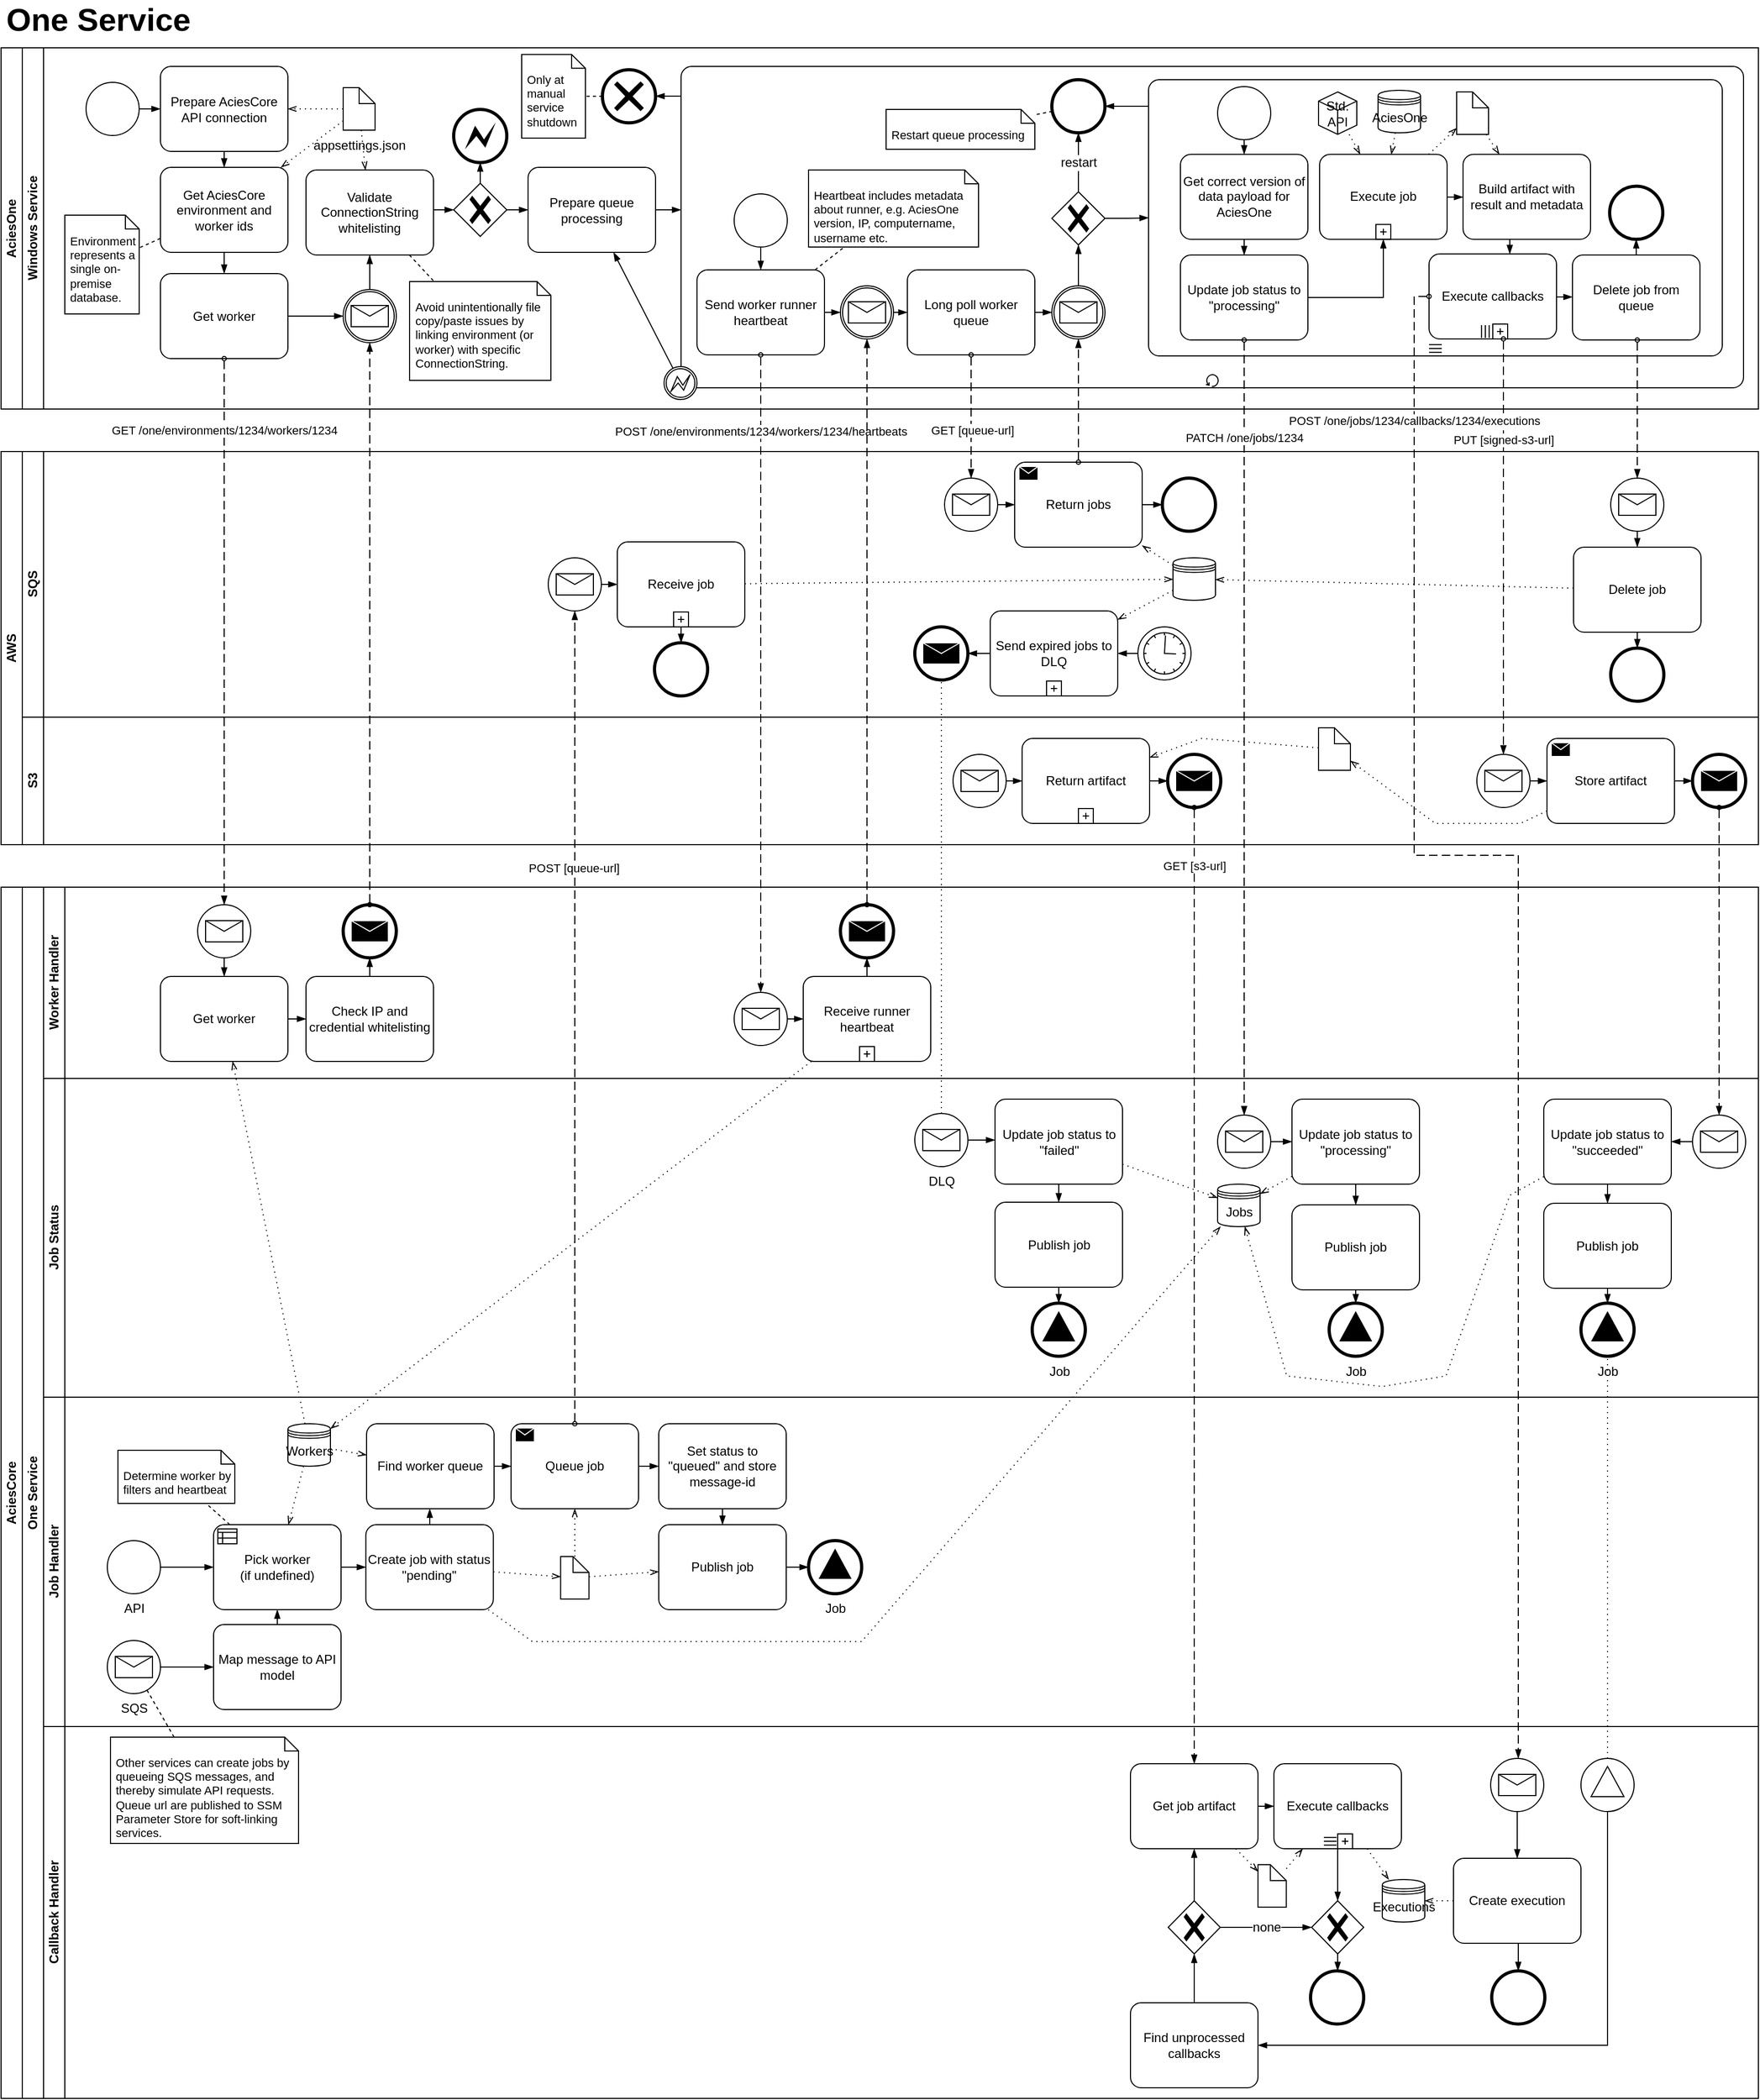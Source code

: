 <mxfile version="21.6.8" type="device">
  <diagram name="Page-1" id="oWHU_vsOAYNoh8Gq2Mzc">
    <mxGraphModel dx="794" dy="511" grid="1" gridSize="10" guides="1" tooltips="1" connect="1" arrows="1" fold="1" page="1" pageScale="1" pageWidth="1654" pageHeight="1169" math="0" shadow="0">
      <root>
        <mxCell id="0" />
        <mxCell id="1" parent="0" />
        <mxCell id="LkHSKnlsJwccGr_VHpYn-1" value="AciesOne" style="swimlane;html=1;childLayout=stackLayout;resizeParent=1;resizeParentMax=0;horizontal=0;startSize=20;horizontalStack=0;whiteSpace=wrap;" parent="1" vertex="1">
          <mxGeometry y="400" width="1654" height="340" as="geometry" />
        </mxCell>
        <mxCell id="LkHSKnlsJwccGr_VHpYn-3" value="Windows Service" style="swimlane;html=1;startSize=20;horizontal=0;" parent="LkHSKnlsJwccGr_VHpYn-1" vertex="1">
          <mxGeometry x="20" width="1634" height="340" as="geometry" />
        </mxCell>
        <mxCell id="LkHSKnlsJwccGr_VHpYn-13" value="" style="points=[[0.145,0.145,0],[0.5,0,0],[0.855,0.145,0],[1,0.5,0],[0.855,0.855,0],[0.5,1,0],[0.145,0.855,0],[0,0.5,0]];shape=mxgraph.bpmn.event;html=1;verticalLabelPosition=bottom;labelBackgroundColor=#ffffff;verticalAlign=top;align=center;perimeter=ellipsePerimeter;outlineConnect=0;aspect=fixed;outline=standard;symbol=general;" parent="LkHSKnlsJwccGr_VHpYn-3" vertex="1">
          <mxGeometry x="60" y="32.5" width="50" height="50" as="geometry" />
        </mxCell>
        <mxCell id="LkHSKnlsJwccGr_VHpYn-14" value="Prepare AciesCore API connection" style="points=[[0.25,0,0],[0.5,0,0],[0.75,0,0],[1,0.25,0],[1,0.5,0],[1,0.75,0],[0.75,1,0],[0.5,1,0],[0.25,1,0],[0,0.75,0],[0,0.5,0],[0,0.25,0]];shape=mxgraph.bpmn.task;whiteSpace=wrap;rectStyle=rounded;size=10;html=1;container=1;expand=0;collapsible=0;taskMarker=abstract;" parent="LkHSKnlsJwccGr_VHpYn-3" vertex="1">
          <mxGeometry x="130" y="17.5" width="120" height="80" as="geometry" />
        </mxCell>
        <mxCell id="LkHSKnlsJwccGr_VHpYn-15" value="" style="edgeStyle=elbowEdgeStyle;fontSize=12;html=1;endArrow=blockThin;endFill=1;rounded=0;" parent="LkHSKnlsJwccGr_VHpYn-3" source="LkHSKnlsJwccGr_VHpYn-13" target="LkHSKnlsJwccGr_VHpYn-14" edge="1">
          <mxGeometry width="160" relative="1" as="geometry">
            <mxPoint x="100" y="102.5" as="sourcePoint" />
            <mxPoint x="260" y="102.5" as="targetPoint" />
          </mxGeometry>
        </mxCell>
        <mxCell id="LkHSKnlsJwccGr_VHpYn-16" value="Get AciesCore environment and worker ids" style="points=[[0.25,0,0],[0.5,0,0],[0.75,0,0],[1,0.25,0],[1,0.5,0],[1,0.75,0],[0.75,1,0],[0.5,1,0],[0.25,1,0],[0,0.75,0],[0,0.5,0],[0,0.25,0]];shape=mxgraph.bpmn.task;whiteSpace=wrap;rectStyle=rounded;size=10;html=1;container=1;expand=0;collapsible=0;taskMarker=abstract;" parent="LkHSKnlsJwccGr_VHpYn-3" vertex="1">
          <mxGeometry x="130" y="112.5" width="120" height="80" as="geometry" />
        </mxCell>
        <mxCell id="LkHSKnlsJwccGr_VHpYn-17" value="" style="edgeStyle=elbowEdgeStyle;fontSize=12;html=1;endArrow=blockThin;endFill=1;rounded=0;" parent="LkHSKnlsJwccGr_VHpYn-3" source="LkHSKnlsJwccGr_VHpYn-14" target="LkHSKnlsJwccGr_VHpYn-16" edge="1">
          <mxGeometry width="160" relative="1" as="geometry">
            <mxPoint x="100" y="102.5" as="sourcePoint" />
            <mxPoint x="260" y="102.5" as="targetPoint" />
          </mxGeometry>
        </mxCell>
        <mxCell id="LkHSKnlsJwccGr_VHpYn-18" value="appsettings.json" style="shape=mxgraph.bpmn.data;labelPosition=center;verticalLabelPosition=bottom;align=center;verticalAlign=top;size=15;html=1;" parent="LkHSKnlsJwccGr_VHpYn-3" vertex="1">
          <mxGeometry x="302" y="37.5" width="30" height="40" as="geometry" />
        </mxCell>
        <mxCell id="LkHSKnlsJwccGr_VHpYn-19" value="" style="fontSize=12;html=1;endFill=0;startFill=0;endSize=6;startSize=6;dashed=1;dashPattern=1 4;endArrow=openThin;startArrow=none;rounded=0;" parent="LkHSKnlsJwccGr_VHpYn-3" source="LkHSKnlsJwccGr_VHpYn-18" target="LkHSKnlsJwccGr_VHpYn-16" edge="1">
          <mxGeometry width="160" relative="1" as="geometry">
            <mxPoint x="280" y="102.5" as="sourcePoint" />
            <mxPoint x="440" y="102.5" as="targetPoint" />
          </mxGeometry>
        </mxCell>
        <mxCell id="LkHSKnlsJwccGr_VHpYn-20" value="" style="fontSize=12;html=1;endFill=0;startFill=0;endSize=6;startSize=6;dashed=1;dashPattern=1 4;endArrow=openThin;startArrow=none;rounded=0;" parent="LkHSKnlsJwccGr_VHpYn-3" source="LkHSKnlsJwccGr_VHpYn-18" target="LkHSKnlsJwccGr_VHpYn-14" edge="1">
          <mxGeometry width="160" relative="1" as="geometry">
            <mxPoint x="280" y="102.5" as="sourcePoint" />
            <mxPoint x="440" y="102.5" as="targetPoint" />
          </mxGeometry>
        </mxCell>
        <mxCell id="LkHSKnlsJwccGr_VHpYn-21" value="Get worker" style="points=[[0.25,0,0],[0.5,0,0],[0.75,0,0],[1,0.25,0],[1,0.5,0],[1,0.75,0],[0.75,1,0],[0.5,1,0],[0.25,1,0],[0,0.75,0],[0,0.5,0],[0,0.25,0]];shape=mxgraph.bpmn.task;whiteSpace=wrap;rectStyle=rounded;size=10;html=1;container=1;expand=0;collapsible=0;taskMarker=abstract;" parent="LkHSKnlsJwccGr_VHpYn-3" vertex="1">
          <mxGeometry x="130" y="212.5" width="120" height="80" as="geometry" />
        </mxCell>
        <mxCell id="LkHSKnlsJwccGr_VHpYn-22" value="" style="edgeStyle=elbowEdgeStyle;fontSize=12;html=1;endArrow=blockThin;endFill=1;rounded=0;" parent="LkHSKnlsJwccGr_VHpYn-3" source="LkHSKnlsJwccGr_VHpYn-16" target="LkHSKnlsJwccGr_VHpYn-21" edge="1">
          <mxGeometry width="160" relative="1" as="geometry">
            <mxPoint x="100" y="102.5" as="sourcePoint" />
            <mxPoint x="260" y="102.5" as="targetPoint" />
          </mxGeometry>
        </mxCell>
        <mxCell id="LkHSKnlsJwccGr_VHpYn-23" value="" style="points=[[0.145,0.145,0],[0.5,0,0],[0.855,0.145,0],[1,0.5,0],[0.855,0.855,0],[0.5,1,0],[0.145,0.855,0],[0,0.5,0]];shape=mxgraph.bpmn.event;html=1;verticalLabelPosition=bottom;labelBackgroundColor=#ffffff;verticalAlign=top;align=center;perimeter=ellipsePerimeter;outlineConnect=0;aspect=fixed;outline=catching;symbol=message;" parent="LkHSKnlsJwccGr_VHpYn-3" vertex="1">
          <mxGeometry x="302" y="227.5" width="50" height="50" as="geometry" />
        </mxCell>
        <mxCell id="LkHSKnlsJwccGr_VHpYn-24" value="" style="edgeStyle=elbowEdgeStyle;fontSize=12;html=1;endArrow=blockThin;endFill=1;rounded=0;" parent="LkHSKnlsJwccGr_VHpYn-3" source="LkHSKnlsJwccGr_VHpYn-21" target="LkHSKnlsJwccGr_VHpYn-23" edge="1">
          <mxGeometry width="160" relative="1" as="geometry">
            <mxPoint x="80" y="110" as="sourcePoint" />
            <mxPoint x="240" y="110" as="targetPoint" />
          </mxGeometry>
        </mxCell>
        <mxCell id="LkHSKnlsJwccGr_VHpYn-35" value="" style="points=[[0.25,0,0],[0.5,0,0],[0.75,0,0],[1,0.25,0],[1,0.5,0],[1,0.75,0],[0.75,1,0],[0.5,1,0],[0.25,1,0],[0,0.75,0],[0,0.5,0],[0,0.25,0]];shape=mxgraph.bpmn.task;whiteSpace=wrap;rectStyle=rounded;size=10;html=1;container=0;expand=0;collapsible=0;taskMarker=abstract;isLoopStandard=1;verticalAlign=top;" parent="LkHSKnlsJwccGr_VHpYn-3" vertex="1">
          <mxGeometry x="620" y="17.5" width="1000" height="302.5" as="geometry" />
        </mxCell>
        <mxCell id="LkHSKnlsJwccGr_VHpYn-36" value="" style="edgeStyle=elbowEdgeStyle;fontSize=12;html=1;endArrow=blockThin;endFill=1;rounded=0;elbow=vertical;" parent="LkHSKnlsJwccGr_VHpYn-3" source="LkHSKnlsJwccGr_VHpYn-66" target="LkHSKnlsJwccGr_VHpYn-35" edge="1">
          <mxGeometry width="160" relative="1" as="geometry">
            <mxPoint x="210" y="110" as="sourcePoint" />
            <mxPoint x="370" y="110" as="targetPoint" />
          </mxGeometry>
        </mxCell>
        <mxCell id="LkHSKnlsJwccGr_VHpYn-41" value="" style="points=[[0.145,0.145,0],[0.5,0,0],[0.855,0.145,0],[1,0.5,0],[0.855,0.855,0],[0.5,1,0],[0.145,0.855,0],[0,0.5,0]];shape=mxgraph.bpmn.event;html=1;verticalLabelPosition=bottom;labelBackgroundColor=#ffffff;verticalAlign=top;align=center;perimeter=ellipsePerimeter;outlineConnect=0;aspect=fixed;outline=standard;symbol=general;" parent="LkHSKnlsJwccGr_VHpYn-3" vertex="1">
          <mxGeometry x="670" y="137.5" width="50" height="50" as="geometry" />
        </mxCell>
        <mxCell id="LkHSKnlsJwccGr_VHpYn-42" value="Long poll worker queue" style="points=[[0.25,0,0],[0.5,0,0],[0.75,0,0],[1,0.25,0],[1,0.5,0],[1,0.75,0],[0.75,1,0],[0.5,1,0],[0.25,1,0],[0,0.75,0],[0,0.5,0],[0,0.25,0]];shape=mxgraph.bpmn.task;whiteSpace=wrap;rectStyle=rounded;size=10;html=1;container=1;expand=0;collapsible=0;taskMarker=abstract;" parent="LkHSKnlsJwccGr_VHpYn-3" vertex="1">
          <mxGeometry x="833" y="209" width="120" height="80" as="geometry" />
        </mxCell>
        <mxCell id="LkHSKnlsJwccGr_VHpYn-43" value="" style="edgeStyle=elbowEdgeStyle;fontSize=12;html=1;endArrow=blockThin;endFill=1;rounded=0;elbow=vertical;" parent="LkHSKnlsJwccGr_VHpYn-3" source="LkHSKnlsJwccGr_VHpYn-41" target="1Qoc7T2AGlupeD4mUbv0-27" edge="1">
          <mxGeometry width="160" relative="1" as="geometry">
            <mxPoint x="347" y="206" as="sourcePoint" />
            <mxPoint x="747" y="241" as="targetPoint" />
          </mxGeometry>
        </mxCell>
        <mxCell id="LkHSKnlsJwccGr_VHpYn-47" value="" style="points=[[0.145,0.145,0],[0.5,0,0],[0.855,0.145,0],[1,0.5,0],[0.855,0.855,0],[0.5,1,0],[0.145,0.855,0],[0,0.5,0]];shape=mxgraph.bpmn.event;html=1;verticalLabelPosition=bottom;labelBackgroundColor=#ffffff;verticalAlign=top;align=center;perimeter=ellipsePerimeter;outlineConnect=0;aspect=fixed;outline=catching;symbol=message;" parent="LkHSKnlsJwccGr_VHpYn-3" vertex="1">
          <mxGeometry x="969" y="224" width="50" height="50" as="geometry" />
        </mxCell>
        <mxCell id="LkHSKnlsJwccGr_VHpYn-50" value="" style="edgeStyle=elbowEdgeStyle;fontSize=12;html=1;endArrow=blockThin;endFill=1;rounded=0;elbow=vertical;" parent="LkHSKnlsJwccGr_VHpYn-3" source="LkHSKnlsJwccGr_VHpYn-42" target="LkHSKnlsJwccGr_VHpYn-47" edge="1">
          <mxGeometry width="160" relative="1" as="geometry">
            <mxPoint x="867" y="241" as="sourcePoint" />
            <mxPoint x="507" y="206" as="targetPoint" />
          </mxGeometry>
        </mxCell>
        <mxCell id="LkHSKnlsJwccGr_VHpYn-66" value="Prepare queue processing" style="points=[[0.25,0,0],[0.5,0,0],[0.75,0,0],[1,0.25,0],[1,0.5,0],[1,0.75,0],[0.75,1,0],[0.5,1,0],[0.25,1,0],[0,0.75,0],[0,0.5,0],[0,0.25,0]];shape=mxgraph.bpmn.task;whiteSpace=wrap;rectStyle=rounded;size=10;html=1;container=1;expand=0;collapsible=0;taskMarker=abstract;" parent="LkHSKnlsJwccGr_VHpYn-3" vertex="1">
          <mxGeometry x="476" y="112.5" width="120" height="80" as="geometry" />
        </mxCell>
        <mxCell id="LkHSKnlsJwccGr_VHpYn-67" value="" style="edgeStyle=elbowEdgeStyle;fontSize=12;html=1;endArrow=blockThin;endFill=1;rounded=0;elbow=vertical;" parent="LkHSKnlsJwccGr_VHpYn-3" source="1Qoc7T2AGlupeD4mUbv0-13" target="1Qoc7T2AGlupeD4mUbv0-15" edge="1">
          <mxGeometry width="160" relative="1" as="geometry">
            <mxPoint x="366" y="253" as="sourcePoint" />
            <mxPoint x="521" y="253" as="targetPoint" />
          </mxGeometry>
        </mxCell>
        <mxCell id="LkHSKnlsJwccGr_VHpYn-71" value="" style="points=[[0.25,0,0],[0.5,0,0],[0.75,0,0],[1,0.25,0],[1,0.5,0],[1,0.75,0],[0.75,1,0],[0.5,1,0],[0.25,1,0],[0,0.75,0],[0,0.5,0],[0,0.25,0]];shape=mxgraph.bpmn.task;whiteSpace=wrap;rectStyle=rounded;size=10;html=1;container=0;expand=0;collapsible=0;taskMarker=abstract;isLoopMultiSeq=1;verticalAlign=top;" parent="LkHSKnlsJwccGr_VHpYn-3" vertex="1">
          <mxGeometry x="1060" y="30" width="540" height="260" as="geometry" />
        </mxCell>
        <mxCell id="LkHSKnlsJwccGr_VHpYn-72" value="" style="edgeStyle=elbowEdgeStyle;fontSize=12;html=1;endArrow=blockThin;endFill=1;rounded=0;" parent="LkHSKnlsJwccGr_VHpYn-3" source="LkHSKnlsJwccGr_VHpYn-47" target="LkHSKnlsJwccGr_VHpYn-100" edge="1">
          <mxGeometry width="160" relative="1" as="geometry">
            <mxPoint x="347" y="206" as="sourcePoint" />
            <mxPoint x="507" y="206" as="targetPoint" />
          </mxGeometry>
        </mxCell>
        <mxCell id="LkHSKnlsJwccGr_VHpYn-96" value="" style="points=[[0.145,0.145,0],[0.5,0,0],[0.855,0.145,0],[1,0.5,0],[0.855,0.855,0],[0.5,1,0],[0.145,0.855,0],[0,0.5,0]];shape=mxgraph.bpmn.event;html=1;verticalLabelPosition=bottom;labelBackgroundColor=#ffffff;verticalAlign=top;align=center;perimeter=ellipsePerimeter;outlineConnect=0;aspect=fixed;outline=end;symbol=terminate2;" parent="LkHSKnlsJwccGr_VHpYn-3" vertex="1">
          <mxGeometry x="969" y="30" width="50" height="50" as="geometry" />
        </mxCell>
        <mxCell id="LkHSKnlsJwccGr_VHpYn-97" value="" style="edgeStyle=elbowEdgeStyle;fontSize=12;html=1;endArrow=blockThin;endFill=1;rounded=0;elbow=vertical;" parent="LkHSKnlsJwccGr_VHpYn-3" source="LkHSKnlsJwccGr_VHpYn-71" target="LkHSKnlsJwccGr_VHpYn-96" edge="1">
          <mxGeometry width="160" relative="1" as="geometry">
            <mxPoint x="347" y="206" as="sourcePoint" />
            <mxPoint x="507" y="206" as="targetPoint" />
          </mxGeometry>
        </mxCell>
        <mxCell id="LkHSKnlsJwccGr_VHpYn-98" value="" style="points=[[0.145,0.145,0],[0.5,0,0],[0.855,0.145,0],[1,0.5,0],[0.855,0.855,0],[0.5,1,0],[0.145,0.855,0],[0,0.5,0]];shape=mxgraph.bpmn.event;html=1;verticalLabelPosition=bottom;labelBackgroundColor=#ffffff;verticalAlign=top;align=center;perimeter=ellipsePerimeter;outlineConnect=0;aspect=fixed;outline=boundInt;symbol=error;" parent="LkHSKnlsJwccGr_VHpYn-3" vertex="1">
          <mxGeometry x="604" y="300" width="31" height="31" as="geometry" />
        </mxCell>
        <mxCell id="LkHSKnlsJwccGr_VHpYn-99" value="" style="fontSize=12;html=1;endArrow=blockThin;endFill=1;rounded=0;elbow=vertical;" parent="LkHSKnlsJwccGr_VHpYn-3" source="LkHSKnlsJwccGr_VHpYn-98" target="LkHSKnlsJwccGr_VHpYn-66" edge="1">
          <mxGeometry width="160" relative="1" as="geometry">
            <mxPoint x="510" y="253" as="sourcePoint" />
            <mxPoint x="665" y="253" as="targetPoint" />
          </mxGeometry>
        </mxCell>
        <mxCell id="LkHSKnlsJwccGr_VHpYn-100" value="" style="points=[[0.25,0.25,0],[0.5,0,0],[0.75,0.25,0],[1,0.5,0],[0.75,0.75,0],[0.5,1,0],[0.25,0.75,0],[0,0.5,0]];shape=mxgraph.bpmn.gateway2;html=1;verticalLabelPosition=bottom;labelBackgroundColor=#ffffff;verticalAlign=top;align=center;perimeter=rhombusPerimeter;outlineConnect=0;outline=none;symbol=none;gwType=exclusive;" parent="LkHSKnlsJwccGr_VHpYn-3" vertex="1">
          <mxGeometry x="969" y="135.5" width="50" height="50" as="geometry" />
        </mxCell>
        <mxCell id="LkHSKnlsJwccGr_VHpYn-101" value="" style="edgeStyle=elbowEdgeStyle;fontSize=12;html=1;endArrow=blockThin;endFill=1;rounded=0;" parent="LkHSKnlsJwccGr_VHpYn-3" source="LkHSKnlsJwccGr_VHpYn-100" target="LkHSKnlsJwccGr_VHpYn-71" edge="1">
          <mxGeometry width="160" relative="1" as="geometry">
            <mxPoint x="347" y="206" as="sourcePoint" />
            <mxPoint x="507" y="206" as="targetPoint" />
          </mxGeometry>
        </mxCell>
        <mxCell id="LkHSKnlsJwccGr_VHpYn-102" value="restart" style="edgeStyle=elbowEdgeStyle;fontSize=12;html=1;endArrow=blockThin;endFill=1;rounded=0;elbow=vertical;" parent="LkHSKnlsJwccGr_VHpYn-3" source="LkHSKnlsJwccGr_VHpYn-100" target="LkHSKnlsJwccGr_VHpYn-96" edge="1">
          <mxGeometry width="160" relative="1" as="geometry">
            <mxPoint x="347" y="206" as="sourcePoint" />
            <mxPoint x="507" y="206" as="targetPoint" />
          </mxGeometry>
        </mxCell>
        <mxCell id="1Qoc7T2AGlupeD4mUbv0-13" value="Validate ConnectionString whitelisting" style="points=[[0.25,0,0],[0.5,0,0],[0.75,0,0],[1,0.25,0],[1,0.5,0],[1,0.75,0],[0.75,1,0],[0.5,1,0],[0.25,1,0],[0,0.75,0],[0,0.5,0],[0,0.25,0]];shape=mxgraph.bpmn.task;whiteSpace=wrap;rectStyle=rounded;size=10;html=1;container=1;expand=0;collapsible=0;taskMarker=abstract;" parent="LkHSKnlsJwccGr_VHpYn-3" vertex="1">
          <mxGeometry x="267" y="115" width="120" height="80" as="geometry" />
        </mxCell>
        <mxCell id="1Qoc7T2AGlupeD4mUbv0-14" value="" style="edgeStyle=elbowEdgeStyle;fontSize=12;html=1;endArrow=blockThin;endFill=1;rounded=0;elbow=vertical;" parent="LkHSKnlsJwccGr_VHpYn-3" source="LkHSKnlsJwccGr_VHpYn-23" target="1Qoc7T2AGlupeD4mUbv0-13" edge="1">
          <mxGeometry width="160" relative="1" as="geometry">
            <mxPoint x="337" y="278" as="sourcePoint" />
            <mxPoint x="337" y="148" as="targetPoint" />
          </mxGeometry>
        </mxCell>
        <mxCell id="1Qoc7T2AGlupeD4mUbv0-15" value="" style="points=[[0.25,0.25,0],[0.5,0,0],[0.75,0.25,0],[1,0.5,0],[0.75,0.75,0],[0.5,1,0],[0.25,0.75,0],[0,0.5,0]];shape=mxgraph.bpmn.gateway2;html=1;verticalLabelPosition=bottom;labelBackgroundColor=#ffffff;verticalAlign=top;align=center;perimeter=rhombusPerimeter;outlineConnect=0;outline=none;symbol=none;gwType=exclusive;" parent="LkHSKnlsJwccGr_VHpYn-3" vertex="1">
          <mxGeometry x="406" y="127.5" width="50" height="50" as="geometry" />
        </mxCell>
        <mxCell id="1Qoc7T2AGlupeD4mUbv0-16" value="" style="edgeStyle=elbowEdgeStyle;fontSize=12;html=1;endArrow=blockThin;endFill=1;rounded=0;elbow=vertical;" parent="LkHSKnlsJwccGr_VHpYn-3" source="1Qoc7T2AGlupeD4mUbv0-15" target="LkHSKnlsJwccGr_VHpYn-66" edge="1">
          <mxGeometry width="160" relative="1" as="geometry">
            <mxPoint x="366" y="253" as="sourcePoint" />
            <mxPoint x="521" y="253" as="targetPoint" />
          </mxGeometry>
        </mxCell>
        <mxCell id="1Qoc7T2AGlupeD4mUbv0-17" value="" style="fontSize=12;html=1;endFill=0;startFill=0;endSize=6;startSize=6;dashed=1;dashPattern=1 4;endArrow=openThin;startArrow=none;rounded=0;" parent="LkHSKnlsJwccGr_VHpYn-3" source="LkHSKnlsJwccGr_VHpYn-18" target="1Qoc7T2AGlupeD4mUbv0-13" edge="1">
          <mxGeometry width="160" relative="1" as="geometry">
            <mxPoint x="266" y="102.5" as="sourcePoint" />
            <mxPoint x="426" y="102.5" as="targetPoint" />
          </mxGeometry>
        </mxCell>
        <mxCell id="1Qoc7T2AGlupeD4mUbv0-27" value="Send worker runner heartbeat" style="points=[[0.25,0,0],[0.5,0,0],[0.75,0,0],[1,0.25,0],[1,0.5,0],[1,0.75,0],[0.75,1,0],[0.5,1,0],[0.25,1,0],[0,0.75,0],[0,0.5,0],[0,0.25,0]];shape=mxgraph.bpmn.task;whiteSpace=wrap;rectStyle=rounded;size=10;html=1;container=1;expand=0;collapsible=0;taskMarker=abstract;" parent="LkHSKnlsJwccGr_VHpYn-3" vertex="1">
          <mxGeometry x="635" y="209" width="120" height="80" as="geometry" />
        </mxCell>
        <mxCell id="1Qoc7T2AGlupeD4mUbv0-28" value="" style="edgeStyle=elbowEdgeStyle;fontSize=12;html=1;endArrow=blockThin;endFill=1;rounded=0;elbow=vertical;" parent="LkHSKnlsJwccGr_VHpYn-3" source="1Qoc7T2AGlupeD4mUbv0-40" target="LkHSKnlsJwccGr_VHpYn-42" edge="1">
          <mxGeometry width="160" relative="1" as="geometry">
            <mxPoint x="867" y="241" as="sourcePoint" />
            <mxPoint x="507" y="206" as="targetPoint" />
          </mxGeometry>
        </mxCell>
        <mxCell id="1Qoc7T2AGlupeD4mUbv0-18" value="" style="points=[[0.145,0.145,0],[0.5,0,0],[0.855,0.145,0],[1,0.5,0],[0.855,0.855,0],[0.5,1,0],[0.145,0.855,0],[0,0.5,0]];shape=mxgraph.bpmn.event;html=1;verticalLabelPosition=bottom;labelBackgroundColor=#ffffff;verticalAlign=top;align=center;perimeter=ellipsePerimeter;outlineConnect=0;aspect=fixed;outline=end;symbol=error;" parent="LkHSKnlsJwccGr_VHpYn-3" vertex="1">
          <mxGeometry x="406" y="58" width="50" height="50" as="geometry" />
        </mxCell>
        <mxCell id="1Qoc7T2AGlupeD4mUbv0-19" value="" style="edgeStyle=elbowEdgeStyle;fontSize=12;html=1;endArrow=blockThin;endFill=1;rounded=0;elbow=vertical;" parent="LkHSKnlsJwccGr_VHpYn-3" source="1Qoc7T2AGlupeD4mUbv0-15" target="1Qoc7T2AGlupeD4mUbv0-18" edge="1">
          <mxGeometry width="160" relative="1" as="geometry">
            <mxPoint x="366" y="253" as="sourcePoint" />
            <mxPoint x="521" y="253" as="targetPoint" />
          </mxGeometry>
        </mxCell>
        <mxCell id="1Qoc7T2AGlupeD4mUbv0-38" value="" style="shape=mxgraph.bpmn.event;html=1;verticalLabelPosition=bottom;labelBackgroundColor=#ffffff;verticalAlign=top;align=center;outlineConnect=0;aspect=fixed;outline=end;symbol=cancel;points=[[0.145,0.145,0],[0.5,0,0],[0.855,0.145,0],[1,0.5,0],[0.855,0.855,0],[0.5,1,0],[0.145,0.855,0],[0,0.5,0]];perimeter=ellipsePerimeter;" parent="LkHSKnlsJwccGr_VHpYn-3" vertex="1">
          <mxGeometry x="546" y="20.63" width="50" height="50" as="geometry" />
        </mxCell>
        <mxCell id="1Qoc7T2AGlupeD4mUbv0-39" value="" style="edgeStyle=elbowEdgeStyle;fontSize=12;html=1;endArrow=blockThin;endFill=1;rounded=0;elbow=vertical;" parent="LkHSKnlsJwccGr_VHpYn-3" source="LkHSKnlsJwccGr_VHpYn-35" target="1Qoc7T2AGlupeD4mUbv0-38" edge="1">
          <mxGeometry width="160" relative="1" as="geometry">
            <mxPoint x="1220" y="133" as="sourcePoint" />
            <mxPoint x="507" y="208" as="targetPoint" />
          </mxGeometry>
        </mxCell>
        <mxCell id="1Qoc7T2AGlupeD4mUbv0-40" value="" style="points=[[0.145,0.145,0],[0.5,0,0],[0.855,0.145,0],[1,0.5,0],[0.855,0.855,0],[0.5,1,0],[0.145,0.855,0],[0,0.5,0]];shape=mxgraph.bpmn.event;html=1;verticalLabelPosition=bottom;labelBackgroundColor=#ffffff;verticalAlign=top;align=center;perimeter=ellipsePerimeter;outlineConnect=0;aspect=fixed;outline=catching;symbol=message;" parent="LkHSKnlsJwccGr_VHpYn-3" vertex="1">
          <mxGeometry x="770" y="224" width="50" height="50" as="geometry" />
        </mxCell>
        <mxCell id="1Qoc7T2AGlupeD4mUbv0-41" value="" style="edgeStyle=elbowEdgeStyle;fontSize=12;html=1;endArrow=blockThin;endFill=1;rounded=0;elbow=vertical;" parent="LkHSKnlsJwccGr_VHpYn-3" source="1Qoc7T2AGlupeD4mUbv0-27" target="1Qoc7T2AGlupeD4mUbv0-40" edge="1">
          <mxGeometry width="160" relative="1" as="geometry">
            <mxPoint x="775" y="250" as="sourcePoint" />
            <mxPoint x="872" y="250" as="targetPoint" />
          </mxGeometry>
        </mxCell>
        <mxCell id="1Qoc7T2AGlupeD4mUbv0-45" value="Heartbeat includes metadata about runner, e.g. AciesOne version, IP, computername, username etc." style="shape=note2;boundedLbl=1;whiteSpace=wrap;size=13;verticalAlign=top;align=left;spacing=0;html=1;spacingLeft=5;fontSize=11;" parent="LkHSKnlsJwccGr_VHpYn-3" vertex="1">
          <mxGeometry x="740" y="115" width="160" height="72.5" as="geometry" />
        </mxCell>
        <mxCell id="1Qoc7T2AGlupeD4mUbv0-46" value="" style="endArrow=none;dashed=1;html=1;rounded=0;" parent="LkHSKnlsJwccGr_VHpYn-3" source="1Qoc7T2AGlupeD4mUbv0-27" target="1Qoc7T2AGlupeD4mUbv0-45" edge="1">
          <mxGeometry width="50" height="50" relative="1" as="geometry">
            <mxPoint x="775" y="32.5" as="sourcePoint" />
            <mxPoint x="1035" y="-97.5" as="targetPoint" />
          </mxGeometry>
        </mxCell>
        <mxCell id="LkHSKnlsJwccGr_VHpYn-117" value="Execute callbacks" style="points=[[0.25,0,0],[0.5,0,0],[0.75,0,0],[1,0.25,0],[1,0.5,0],[1,0.75,0],[0.75,1,0],[0.5,1,0],[0.25,1,0],[0,0.75,0],[0,0.5,0],[0,0.25,0]];shape=mxgraph.bpmn.task;whiteSpace=wrap;rectStyle=rounded;size=10;html=1;container=1;expand=0;collapsible=0;taskMarker=abstract;isLoopSub=1;isLoopMultiParallel=1;" parent="LkHSKnlsJwccGr_VHpYn-3" vertex="1">
          <mxGeometry x="1324" y="194" width="120" height="80" as="geometry" />
        </mxCell>
        <mxCell id="LkHSKnlsJwccGr_VHpYn-243" value="Delete job from queue" style="points=[[0.25,0,0],[0.5,0,0],[0.75,0,0],[1,0.25,0],[1,0.5,0],[1,0.75,0],[0.75,1,0],[0.5,1,0],[0.25,1,0],[0,0.75,0],[0,0.5,0],[0,0.25,0]];shape=mxgraph.bpmn.task;whiteSpace=wrap;rectStyle=rounded;size=10;html=1;container=1;expand=0;collapsible=0;taskMarker=abstract;" parent="LkHSKnlsJwccGr_VHpYn-3" vertex="1">
          <mxGeometry x="1459" y="195" width="120" height="80" as="geometry" />
        </mxCell>
        <mxCell id="LkHSKnlsJwccGr_VHpYn-89" value="" style="edgeStyle=elbowEdgeStyle;fontSize=12;html=1;endArrow=blockThin;endFill=1;rounded=0;elbow=vertical;" parent="LkHSKnlsJwccGr_VHpYn-3" source="LkHSKnlsJwccGr_VHpYn-117" target="LkHSKnlsJwccGr_VHpYn-243" edge="1">
          <mxGeometry width="160" relative="1" as="geometry">
            <mxPoint x="1305" y="-110.5" as="sourcePoint" />
            <mxPoint x="1321" y="-110.5" as="targetPoint" />
          </mxGeometry>
        </mxCell>
        <mxCell id="LkHSKnlsJwccGr_VHpYn-90" value="" style="points=[[0.145,0.145,0],[0.5,0,0],[0.855,0.145,0],[1,0.5,0],[0.855,0.855,0],[0.5,1,0],[0.145,0.855,0],[0,0.5,0]];shape=mxgraph.bpmn.event;html=1;verticalLabelPosition=bottom;labelBackgroundColor=#ffffff;verticalAlign=top;align=center;perimeter=ellipsePerimeter;outlineConnect=0;aspect=fixed;outline=end;symbol=terminate2;" parent="LkHSKnlsJwccGr_VHpYn-3" vertex="1">
          <mxGeometry x="1494" y="130.25" width="50" height="50" as="geometry" />
        </mxCell>
        <mxCell id="LkHSKnlsJwccGr_VHpYn-91" value="" style="edgeStyle=elbowEdgeStyle;fontSize=12;html=1;endArrow=blockThin;endFill=1;rounded=0;" parent="LkHSKnlsJwccGr_VHpYn-3" source="LkHSKnlsJwccGr_VHpYn-243" target="LkHSKnlsJwccGr_VHpYn-90" edge="1">
          <mxGeometry width="160" relative="1" as="geometry">
            <mxPoint x="1371" y="-110.5" as="sourcePoint" />
            <mxPoint x="658" y="-35.5" as="targetPoint" />
          </mxGeometry>
        </mxCell>
        <mxCell id="1Qoc7T2AGlupeD4mUbv0-33" value="Build artifact with result and metadata" style="points=[[0.25,0,0],[0.5,0,0],[0.75,0,0],[1,0.25,0],[1,0.5,0],[1,0.75,0],[0.75,1,0],[0.5,1,0],[0.25,1,0],[0,0.75,0],[0,0.5,0],[0,0.25,0]];shape=mxgraph.bpmn.task;whiteSpace=wrap;rectStyle=rounded;size=10;html=1;container=1;expand=0;collapsible=0;taskMarker=abstract;" parent="LkHSKnlsJwccGr_VHpYn-3" vertex="1">
          <mxGeometry x="1356" y="100.25" width="120" height="80" as="geometry" />
        </mxCell>
        <mxCell id="LkHSKnlsJwccGr_VHpYn-79" value="" style="edgeStyle=elbowEdgeStyle;fontSize=12;html=1;endArrow=blockThin;endFill=1;rounded=0;" parent="LkHSKnlsJwccGr_VHpYn-3" source="1Qoc7T2AGlupeD4mUbv0-33" target="LkHSKnlsJwccGr_VHpYn-117" edge="1">
          <mxGeometry width="160" relative="1" as="geometry">
            <mxPoint x="498" y="-35.5" as="sourcePoint" />
            <mxPoint x="1185" y="-110.5" as="targetPoint" />
          </mxGeometry>
        </mxCell>
        <mxCell id="LkHSKnlsJwccGr_VHpYn-74" value="Execute job" style="points=[[0.25,0,0],[0.5,0,0],[0.75,0,0],[1,0.25,0],[1,0.5,0],[1,0.75,0],[0.75,1,0],[0.5,1,0],[0.25,1,0],[0,0.75,0],[0,0.5,0],[0,0.25,0]];shape=mxgraph.bpmn.task;whiteSpace=wrap;rectStyle=rounded;size=10;html=1;container=1;expand=0;collapsible=0;taskMarker=abstract;isLoopSub=1;" parent="LkHSKnlsJwccGr_VHpYn-3" vertex="1">
          <mxGeometry x="1221" y="100.25" width="120" height="80" as="geometry" />
        </mxCell>
        <mxCell id="1Qoc7T2AGlupeD4mUbv0-34" value="" style="edgeStyle=elbowEdgeStyle;fontSize=12;html=1;endArrow=blockThin;endFill=1;rounded=0;elbow=vertical;" parent="LkHSKnlsJwccGr_VHpYn-3" source="LkHSKnlsJwccGr_VHpYn-74" target="1Qoc7T2AGlupeD4mUbv0-33" edge="1">
          <mxGeometry width="160" relative="1" as="geometry">
            <mxPoint x="1190" y="-60.5" as="sourcePoint" />
            <mxPoint x="1365" y="-60.5" as="targetPoint" />
          </mxGeometry>
        </mxCell>
        <mxCell id="LkHSKnlsJwccGr_VHpYn-75" value="Update job status to &quot;processing&quot;" style="points=[[0.25,0,0],[0.5,0,0],[0.75,0,0],[1,0.25,0],[1,0.5,0],[1,0.75,0],[0.75,1,0],[0.5,1,0],[0.25,1,0],[0,0.75,0],[0,0.5,0],[0,0.25,0]];shape=mxgraph.bpmn.task;whiteSpace=wrap;rectStyle=rounded;size=10;html=1;container=1;expand=0;collapsible=0;taskMarker=abstract;" parent="LkHSKnlsJwccGr_VHpYn-3" vertex="1">
          <mxGeometry x="1090" y="195" width="120" height="80" as="geometry" />
        </mxCell>
        <mxCell id="1Qoc7T2AGlupeD4mUbv0-55" value="Restart queue processing" style="shape=note2;boundedLbl=1;whiteSpace=wrap;size=13;verticalAlign=top;align=left;spacing=0;html=1;spacingLeft=5;fontSize=11;" parent="LkHSKnlsJwccGr_VHpYn-3" vertex="1">
          <mxGeometry x="813" y="58" width="140" height="37.5" as="geometry" />
        </mxCell>
        <mxCell id="1Qoc7T2AGlupeD4mUbv0-56" value="" style="endArrow=none;dashed=1;html=1;rounded=0;" parent="LkHSKnlsJwccGr_VHpYn-3" source="LkHSKnlsJwccGr_VHpYn-96" target="1Qoc7T2AGlupeD4mUbv0-55" edge="1">
          <mxGeometry width="50" height="50" relative="1" as="geometry">
            <mxPoint x="756" y="189" as="sourcePoint" />
            <mxPoint x="1045" y="-87.5" as="targetPoint" />
          </mxGeometry>
        </mxCell>
        <mxCell id="1Qoc7T2AGlupeD4mUbv0-70" value="Environment represents a single on-premise database." style="shape=note2;boundedLbl=1;whiteSpace=wrap;size=13;verticalAlign=top;align=left;spacing=0;html=1;spacingLeft=5;fontSize=11;" parent="LkHSKnlsJwccGr_VHpYn-3" vertex="1">
          <mxGeometry x="40" y="157.5" width="70" height="93" as="geometry" />
        </mxCell>
        <mxCell id="1Qoc7T2AGlupeD4mUbv0-71" value="" style="endArrow=none;dashed=1;html=1;rounded=0;" parent="LkHSKnlsJwccGr_VHpYn-3" source="LkHSKnlsJwccGr_VHpYn-16" target="1Qoc7T2AGlupeD4mUbv0-70" edge="1">
          <mxGeometry width="50" height="50" relative="1" as="geometry">
            <mxPoint x="190" y="209.5" as="sourcePoint" />
            <mxPoint x="259" y="68" as="targetPoint" />
          </mxGeometry>
        </mxCell>
        <mxCell id="1Qoc7T2AGlupeD4mUbv0-72" value="Avoid&amp;nbsp;unintentionally file copy/paste issues by linking environment (or worker) with specific ConnectionString." style="shape=note2;boundedLbl=1;whiteSpace=wrap;size=13;verticalAlign=top;align=left;spacing=0;html=1;spacingLeft=5;fontSize=11;" parent="LkHSKnlsJwccGr_VHpYn-3" vertex="1">
          <mxGeometry x="364.5" y="220" width="133" height="93" as="geometry" />
        </mxCell>
        <mxCell id="1Qoc7T2AGlupeD4mUbv0-73" value="" style="endArrow=none;dashed=1;html=1;rounded=0;" parent="LkHSKnlsJwccGr_VHpYn-3" source="1Qoc7T2AGlupeD4mUbv0-13" target="1Qoc7T2AGlupeD4mUbv0-72" edge="1">
          <mxGeometry width="50" height="50" relative="1" as="geometry">
            <mxPoint x="510" y="227.5" as="sourcePoint" />
            <mxPoint x="639" y="116.5" as="targetPoint" />
          </mxGeometry>
        </mxCell>
        <mxCell id="1Qoc7T2AGlupeD4mUbv0-74" value="Get correct version of data payload for AciesOne" style="points=[[0.25,0,0],[0.5,0,0],[0.75,0,0],[1,0.25,0],[1,0.5,0],[1,0.75,0],[0.75,1,0],[0.5,1,0],[0.25,1,0],[0,0.75,0],[0,0.5,0],[0,0.25,0]];shape=mxgraph.bpmn.task;whiteSpace=wrap;rectStyle=rounded;size=10;html=1;container=1;expand=0;collapsible=0;taskMarker=abstract;" parent="LkHSKnlsJwccGr_VHpYn-3" vertex="1">
          <mxGeometry x="1090" y="100.25" width="120" height="80" as="geometry" />
        </mxCell>
        <mxCell id="LkHSKnlsJwccGr_VHpYn-77" value="" style="edgeStyle=orthogonalEdgeStyle;fontSize=12;html=1;endArrow=blockThin;endFill=1;rounded=0;elbow=vertical;" parent="LkHSKnlsJwccGr_VHpYn-3" source="LkHSKnlsJwccGr_VHpYn-75" target="LkHSKnlsJwccGr_VHpYn-74" edge="1">
          <mxGeometry width="160" relative="1" as="geometry">
            <mxPoint x="498" y="-35.5" as="sourcePoint" />
            <mxPoint x="658" y="-35.5" as="targetPoint" />
          </mxGeometry>
        </mxCell>
        <mxCell id="1Qoc7T2AGlupeD4mUbv0-75" value="" style="edgeStyle=elbowEdgeStyle;fontSize=12;html=1;endArrow=blockThin;endFill=1;rounded=0;" parent="LkHSKnlsJwccGr_VHpYn-3" source="1Qoc7T2AGlupeD4mUbv0-74" target="LkHSKnlsJwccGr_VHpYn-75" edge="1">
          <mxGeometry width="160" relative="1" as="geometry">
            <mxPoint x="498" y="-35.5" as="sourcePoint" />
            <mxPoint x="658" y="-35.5" as="targetPoint" />
          </mxGeometry>
        </mxCell>
        <mxCell id="LkHSKnlsJwccGr_VHpYn-107" value="AciesOne" style="shape=datastore;html=1;labelPosition=center;verticalLabelPosition=middle;align=center;verticalAlign=middle;" parent="LkHSKnlsJwccGr_VHpYn-3" vertex="1">
          <mxGeometry x="1276" y="40" width="40" height="40" as="geometry" />
        </mxCell>
        <mxCell id="LkHSKnlsJwccGr_VHpYn-108" value="" style="fontSize=12;html=1;endFill=0;startFill=0;endSize=6;startSize=6;dashed=1;dashPattern=1 4;endArrow=openThin;startArrow=none;rounded=0;" parent="LkHSKnlsJwccGr_VHpYn-3" source="LkHSKnlsJwccGr_VHpYn-107" target="LkHSKnlsJwccGr_VHpYn-74" edge="1">
          <mxGeometry width="160" relative="1" as="geometry">
            <mxPoint x="1068.101" y="-159.5" as="sourcePoint" />
            <mxPoint x="1215" y="-95" as="targetPoint" />
          </mxGeometry>
        </mxCell>
        <mxCell id="LkHSKnlsJwccGr_VHpYn-73" value="" style="points=[[0.145,0.145,0],[0.5,0,0],[0.855,0.145,0],[1,0.5,0],[0.855,0.855,0],[0.5,1,0],[0.145,0.855,0],[0,0.5,0]];shape=mxgraph.bpmn.event;html=1;verticalLabelPosition=bottom;labelBackgroundColor=#ffffff;verticalAlign=top;align=center;perimeter=ellipsePerimeter;outlineConnect=0;aspect=fixed;outline=standard;symbol=general;" parent="LkHSKnlsJwccGr_VHpYn-3" vertex="1">
          <mxGeometry x="1125" y="36.5" width="50" height="50" as="geometry" />
        </mxCell>
        <mxCell id="LkHSKnlsJwccGr_VHpYn-76" value="" style="edgeStyle=elbowEdgeStyle;fontSize=12;html=1;endArrow=blockThin;endFill=1;rounded=0;" parent="LkHSKnlsJwccGr_VHpYn-3" source="LkHSKnlsJwccGr_VHpYn-73" target="1Qoc7T2AGlupeD4mUbv0-74" edge="1">
          <mxGeometry width="160" relative="1" as="geometry">
            <mxPoint x="498" y="-35.5" as="sourcePoint" />
            <mxPoint x="658" y="-35.5" as="targetPoint" />
          </mxGeometry>
        </mxCell>
        <mxCell id="1Qoc7T2AGlupeD4mUbv0-93" value="Only at manual service shutdown" style="shape=note2;boundedLbl=1;whiteSpace=wrap;size=13;verticalAlign=top;align=left;spacing=0;html=1;spacingLeft=5;fontSize=11;" parent="LkHSKnlsJwccGr_VHpYn-3" vertex="1">
          <mxGeometry x="470" y="6.25" width="60" height="78.75" as="geometry" />
        </mxCell>
        <mxCell id="1Qoc7T2AGlupeD4mUbv0-94" value="" style="endArrow=none;dashed=1;html=1;rounded=0;" parent="LkHSKnlsJwccGr_VHpYn-3" source="1Qoc7T2AGlupeD4mUbv0-38" target="1Qoc7T2AGlupeD4mUbv0-93" edge="1">
          <mxGeometry width="50" height="50" relative="1" as="geometry">
            <mxPoint x="442" y="24.75" as="sourcePoint" />
            <mxPoint x="571" y="-86.25" as="targetPoint" />
          </mxGeometry>
        </mxCell>
        <mxCell id="1Qoc7T2AGlupeD4mUbv0-95" value="" style="shape=mxgraph.bpmn.data;labelPosition=center;verticalLabelPosition=bottom;align=center;verticalAlign=top;size=15;html=1;" parent="LkHSKnlsJwccGr_VHpYn-3" vertex="1">
          <mxGeometry x="1350" y="41.5" width="30" height="40" as="geometry" />
        </mxCell>
        <mxCell id="1Qoc7T2AGlupeD4mUbv0-96" value="" style="fontSize=12;html=1;endFill=0;startFill=0;endSize=6;startSize=6;dashed=1;dashPattern=1 4;endArrow=openThin;startArrow=none;rounded=0;" parent="LkHSKnlsJwccGr_VHpYn-3" source="1Qoc7T2AGlupeD4mUbv0-95" target="1Qoc7T2AGlupeD4mUbv0-33" edge="1">
          <mxGeometry width="160" relative="1" as="geometry">
            <mxPoint x="1219" y="-38.5" as="sourcePoint" />
            <mxPoint x="1030" y="-103" as="targetPoint" />
          </mxGeometry>
        </mxCell>
        <mxCell id="1Qoc7T2AGlupeD4mUbv0-97" value="" style="fontSize=12;html=1;endFill=0;startFill=0;endSize=6;startSize=6;dashed=1;dashPattern=1 4;endArrow=openThin;startArrow=none;rounded=0;" parent="LkHSKnlsJwccGr_VHpYn-3" source="LkHSKnlsJwccGr_VHpYn-74" target="1Qoc7T2AGlupeD4mUbv0-95" edge="1">
          <mxGeometry width="160" relative="1" as="geometry">
            <mxPoint x="1386" y="-59" as="sourcePoint" />
            <mxPoint x="1219" y="-38.5" as="targetPoint" />
          </mxGeometry>
        </mxCell>
        <mxCell id="1Qoc7T2AGlupeD4mUbv0-105" value="Std. API" style="html=1;whiteSpace=wrap;shape=isoCube2;backgroundOutline=1;isoAngle=15;aspect=fixed;" parent="LkHSKnlsJwccGr_VHpYn-3" vertex="1">
          <mxGeometry x="1220" y="41.5" width="36" height="40" as="geometry" />
        </mxCell>
        <mxCell id="1Qoc7T2AGlupeD4mUbv0-106" value="" style="fontSize=12;html=1;endFill=0;startFill=0;endSize=6;startSize=6;dashed=1;dashPattern=1 4;endArrow=openThin;startArrow=none;rounded=0;" parent="LkHSKnlsJwccGr_VHpYn-3" source="1Qoc7T2AGlupeD4mUbv0-105" target="LkHSKnlsJwccGr_VHpYn-74" edge="1">
          <mxGeometry width="160" relative="1" as="geometry">
            <mxPoint x="1068.101" y="-159.5" as="sourcePoint" />
            <mxPoint x="1215" y="-95" as="targetPoint" />
          </mxGeometry>
        </mxCell>
        <mxCell id="LkHSKnlsJwccGr_VHpYn-9" value="AciesCore" style="swimlane;html=1;childLayout=stackLayout;resizeParent=1;resizeParentMax=0;horizontal=0;startSize=20;horizontalStack=0;whiteSpace=wrap;" parent="1" vertex="1">
          <mxGeometry y="1190" width="1654" height="1140" as="geometry" />
        </mxCell>
        <mxCell id="LkHSKnlsJwccGr_VHpYn-5" value="One Service" style="swimlane;html=1;childLayout=stackLayout;resizeParent=1;resizeParentMax=0;horizontal=0;startSize=20;horizontalStack=0;whiteSpace=wrap;" parent="LkHSKnlsJwccGr_VHpYn-9" vertex="1">
          <mxGeometry x="20" width="1634" height="1140" as="geometry" />
        </mxCell>
        <mxCell id="LkHSKnlsJwccGr_VHpYn-6" value="Worker Handler" style="swimlane;html=1;startSize=20;horizontal=0;" parent="LkHSKnlsJwccGr_VHpYn-5" vertex="1">
          <mxGeometry x="20" width="1614" height="180" as="geometry" />
        </mxCell>
        <mxCell id="LkHSKnlsJwccGr_VHpYn-26" value="" style="points=[[0.145,0.145,0],[0.5,0,0],[0.855,0.145,0],[1,0.5,0],[0.855,0.855,0],[0.5,1,0],[0.145,0.855,0],[0,0.5,0]];shape=mxgraph.bpmn.event;html=1;verticalLabelPosition=bottom;labelBackgroundColor=#ffffff;verticalAlign=top;align=center;perimeter=ellipsePerimeter;outlineConnect=0;aspect=fixed;outline=standard;symbol=message;" parent="LkHSKnlsJwccGr_VHpYn-6" vertex="1">
          <mxGeometry x="145" y="16.5" width="50" height="50" as="geometry" />
        </mxCell>
        <mxCell id="LkHSKnlsJwccGr_VHpYn-28" value="Get worker" style="points=[[0.25,0,0],[0.5,0,0],[0.75,0,0],[1,0.25,0],[1,0.5,0],[1,0.75,0],[0.75,1,0],[0.5,1,0],[0.25,1,0],[0,0.75,0],[0,0.5,0],[0,0.25,0]];shape=mxgraph.bpmn.task;whiteSpace=wrap;rectStyle=rounded;size=10;html=1;container=1;expand=0;collapsible=0;taskMarker=abstract;" parent="LkHSKnlsJwccGr_VHpYn-6" vertex="1">
          <mxGeometry x="110" y="84" width="120" height="80" as="geometry" />
        </mxCell>
        <mxCell id="LkHSKnlsJwccGr_VHpYn-29" value="" style="edgeStyle=elbowEdgeStyle;fontSize=12;html=1;endArrow=blockThin;endFill=1;rounded=0;" parent="LkHSKnlsJwccGr_VHpYn-6" source="LkHSKnlsJwccGr_VHpYn-26" target="LkHSKnlsJwccGr_VHpYn-28" edge="1">
          <mxGeometry width="160" relative="1" as="geometry">
            <mxPoint x="-200" y="-192.5" as="sourcePoint" />
            <mxPoint x="-40" y="-192.5" as="targetPoint" />
          </mxGeometry>
        </mxCell>
        <mxCell id="LkHSKnlsJwccGr_VHpYn-33" value="" style="edgeStyle=elbowEdgeStyle;fontSize=12;html=1;endArrow=blockThin;endFill=1;rounded=0;" parent="LkHSKnlsJwccGr_VHpYn-6" source="1Qoc7T2AGlupeD4mUbv0-31" target="1Qoc7T2AGlupeD4mUbv0-51" edge="1">
          <mxGeometry width="160" relative="1" as="geometry">
            <mxPoint x="-200" y="-192.5" as="sourcePoint" />
            <mxPoint x="-40" y="-192.5" as="targetPoint" />
          </mxGeometry>
        </mxCell>
        <mxCell id="1Qoc7T2AGlupeD4mUbv0-22" value="" style="points=[[0.145,0.145,0],[0.5,0,0],[0.855,0.145,0],[1,0.5,0],[0.855,0.855,0],[0.5,1,0],[0.145,0.855,0],[0,0.5,0]];shape=mxgraph.bpmn.event;html=1;verticalLabelPosition=bottom;labelBackgroundColor=#ffffff;verticalAlign=top;align=center;perimeter=ellipsePerimeter;outlineConnect=0;aspect=fixed;outline=standard;symbol=message;" parent="LkHSKnlsJwccGr_VHpYn-6" vertex="1">
          <mxGeometry x="650" y="99" width="50" height="50" as="geometry" />
        </mxCell>
        <mxCell id="1Qoc7T2AGlupeD4mUbv0-23" value="Receive runner heartbeat" style="points=[[0.25,0,0],[0.5,0,0],[0.75,0,0],[1,0.25,0],[1,0.5,0],[1,0.75,0],[0.75,1,0],[0.5,1,0],[0.25,1,0],[0,0.75,0],[0,0.5,0],[0,0.25,0]];shape=mxgraph.bpmn.task;whiteSpace=wrap;rectStyle=rounded;size=10;html=1;container=1;expand=0;collapsible=0;taskMarker=abstract;isLoopSub=1;" parent="LkHSKnlsJwccGr_VHpYn-6" vertex="1">
          <mxGeometry x="715" y="84" width="120" height="80" as="geometry" />
        </mxCell>
        <mxCell id="1Qoc7T2AGlupeD4mUbv0-25" value="" style="edgeStyle=elbowEdgeStyle;fontSize=12;html=1;endArrow=blockThin;endFill=1;rounded=0;elbow=vertical;" parent="LkHSKnlsJwccGr_VHpYn-6" source="1Qoc7T2AGlupeD4mUbv0-22" target="1Qoc7T2AGlupeD4mUbv0-23" edge="1">
          <mxGeometry width="160" relative="1" as="geometry">
            <mxPoint x="316" y="-411.5" as="sourcePoint" />
            <mxPoint x="821" y="-132.5" as="targetPoint" />
          </mxGeometry>
        </mxCell>
        <mxCell id="1Qoc7T2AGlupeD4mUbv0-31" value="Check IP and credential whitelisting" style="points=[[0.25,0,0],[0.5,0,0],[0.75,0,0],[1,0.25,0],[1,0.5,0],[1,0.75,0],[0.75,1,0],[0.5,1,0],[0.25,1,0],[0,0.75,0],[0,0.5,0],[0,0.25,0]];shape=mxgraph.bpmn.task;whiteSpace=wrap;rectStyle=rounded;size=10;html=1;container=1;expand=0;collapsible=0;taskMarker=abstract;" parent="LkHSKnlsJwccGr_VHpYn-6" vertex="1">
          <mxGeometry x="247" y="84" width="120" height="80" as="geometry" />
        </mxCell>
        <mxCell id="1Qoc7T2AGlupeD4mUbv0-32" value="" style="edgeStyle=elbowEdgeStyle;fontSize=12;html=1;endArrow=blockThin;endFill=1;rounded=0;" parent="LkHSKnlsJwccGr_VHpYn-6" source="LkHSKnlsJwccGr_VHpYn-28" target="1Qoc7T2AGlupeD4mUbv0-31" edge="1">
          <mxGeometry width="160" relative="1" as="geometry">
            <mxPoint x="375" y="1078" as="sourcePoint" />
            <mxPoint x="505" y="1078" as="targetPoint" />
          </mxGeometry>
        </mxCell>
        <mxCell id="1Qoc7T2AGlupeD4mUbv0-44" value="" style="edgeStyle=elbowEdgeStyle;fontSize=12;html=1;endArrow=blockThin;endFill=1;rounded=0;elbow=vertical;" parent="LkHSKnlsJwccGr_VHpYn-6" source="1Qoc7T2AGlupeD4mUbv0-23" target="1Qoc7T2AGlupeD4mUbv0-52" edge="1">
          <mxGeometry width="160" relative="1" as="geometry">
            <mxPoint x="853" y="833" as="sourcePoint" />
            <mxPoint x="775" y="67.5" as="targetPoint" />
          </mxGeometry>
        </mxCell>
        <mxCell id="1Qoc7T2AGlupeD4mUbv0-51" value="" style="points=[[0.145,0.145,0],[0.5,0,0],[0.855,0.145,0],[1,0.5,0],[0.855,0.855,0],[0.5,1,0],[0.145,0.855,0],[0,0.5,0]];shape=mxgraph.bpmn.event;html=1;verticalLabelPosition=bottom;labelBackgroundColor=#ffffff;verticalAlign=top;align=center;perimeter=ellipsePerimeter;outlineConnect=0;aspect=fixed;outline=end;symbol=message;" parent="LkHSKnlsJwccGr_VHpYn-6" vertex="1">
          <mxGeometry x="282" y="16.5" width="50" height="50" as="geometry" />
        </mxCell>
        <mxCell id="1Qoc7T2AGlupeD4mUbv0-52" value="" style="points=[[0.145,0.145,0],[0.5,0,0],[0.855,0.145,0],[1,0.5,0],[0.855,0.855,0],[0.5,1,0],[0.145,0.855,0],[0,0.5,0]];shape=mxgraph.bpmn.event;html=1;verticalLabelPosition=bottom;labelBackgroundColor=#ffffff;verticalAlign=top;align=center;perimeter=ellipsePerimeter;outlineConnect=0;aspect=fixed;outline=end;symbol=message;" parent="LkHSKnlsJwccGr_VHpYn-6" vertex="1">
          <mxGeometry x="750" y="16.5" width="50" height="50" as="geometry" />
        </mxCell>
        <mxCell id="LkHSKnlsJwccGr_VHpYn-7" value="Job Status" style="swimlane;html=1;startSize=20;horizontal=0;" parent="LkHSKnlsJwccGr_VHpYn-5" vertex="1">
          <mxGeometry x="20" y="180" width="1614" height="300" as="geometry" />
        </mxCell>
        <mxCell id="LkHSKnlsJwccGr_VHpYn-119" value="" style="points=[[0.145,0.145,0],[0.5,0,0],[0.855,0.145,0],[1,0.5,0],[0.855,0.855,0],[0.5,1,0],[0.145,0.855,0],[0,0.5,0]];shape=mxgraph.bpmn.event;html=1;verticalLabelPosition=bottom;labelBackgroundColor=#ffffff;verticalAlign=top;align=center;perimeter=ellipsePerimeter;outlineConnect=0;aspect=fixed;outline=standard;symbol=message;" parent="LkHSKnlsJwccGr_VHpYn-7" vertex="1">
          <mxGeometry x="1552" y="34.5" width="50" height="50" as="geometry" />
        </mxCell>
        <mxCell id="LkHSKnlsJwccGr_VHpYn-121" value="Update job status to &quot;succeeded&quot;" style="points=[[0.25,0,0],[0.5,0,0],[0.75,0,0],[1,0.25,0],[1,0.5,0],[1,0.75,0],[0.75,1,0],[0.5,1,0],[0.25,1,0],[0,0.75,0],[0,0.5,0],[0,0.25,0]];shape=mxgraph.bpmn.task;whiteSpace=wrap;rectStyle=rounded;size=10;html=1;container=1;expand=0;collapsible=0;taskMarker=abstract;" parent="LkHSKnlsJwccGr_VHpYn-7" vertex="1">
          <mxGeometry x="1412" y="19.5" width="120" height="80" as="geometry" />
        </mxCell>
        <mxCell id="LkHSKnlsJwccGr_VHpYn-122" value="" style="edgeStyle=elbowEdgeStyle;fontSize=12;html=1;endArrow=blockThin;endFill=1;rounded=0;elbow=vertical;" parent="LkHSKnlsJwccGr_VHpYn-7" source="LkHSKnlsJwccGr_VHpYn-119" target="LkHSKnlsJwccGr_VHpYn-121" edge="1">
          <mxGeometry width="160" relative="1" as="geometry">
            <mxPoint x="903" y="-561.5" as="sourcePoint" />
            <mxPoint x="1408" y="-282.5" as="targetPoint" />
          </mxGeometry>
        </mxCell>
        <mxCell id="LkHSKnlsJwccGr_VHpYn-124" value="Jobs" style="shape=datastore;html=1;labelPosition=center;verticalLabelPosition=middle;align=center;verticalAlign=middle;" parent="LkHSKnlsJwccGr_VHpYn-7" vertex="1">
          <mxGeometry x="1105" y="99.5" width="40" height="40" as="geometry" />
        </mxCell>
        <mxCell id="LkHSKnlsJwccGr_VHpYn-125" value="" style="fontSize=12;html=1;endFill=0;startFill=0;endSize=6;startSize=6;dashed=1;dashPattern=1 4;endArrow=openThin;startArrow=none;rounded=0;" parent="LkHSKnlsJwccGr_VHpYn-7" source="LkHSKnlsJwccGr_VHpYn-121" target="LkHSKnlsJwccGr_VHpYn-124" edge="1">
          <mxGeometry width="160" relative="1" as="geometry">
            <mxPoint x="1313" y="85" as="sourcePoint" />
            <mxPoint x="1352" y="102" as="targetPoint" />
            <Array as="points">
              <mxPoint x="1380" y="110" />
              <mxPoint x="1320" y="280" />
              <mxPoint x="1260" y="290" />
              <mxPoint x="1170" y="280" />
            </Array>
          </mxGeometry>
        </mxCell>
        <mxCell id="LkHSKnlsJwccGr_VHpYn-157" value="Publish job" style="points=[[0.25,0,0],[0.5,0,0],[0.75,0,0],[1,0.25,0],[1,0.5,0],[1,0.75,0],[0.75,1,0],[0.5,1,0],[0.25,1,0],[0,0.75,0],[0,0.5,0],[0,0.25,0]];shape=mxgraph.bpmn.task;whiteSpace=wrap;rectStyle=rounded;size=10;html=1;container=1;expand=0;collapsible=0;taskMarker=abstract;" parent="LkHSKnlsJwccGr_VHpYn-7" vertex="1">
          <mxGeometry x="1412" y="117.5" width="120" height="80" as="geometry" />
        </mxCell>
        <mxCell id="LkHSKnlsJwccGr_VHpYn-158" value="" style="edgeStyle=elbowEdgeStyle;fontSize=12;html=1;endArrow=blockThin;endFill=1;rounded=0;elbow=vertical;" parent="LkHSKnlsJwccGr_VHpYn-7" source="LkHSKnlsJwccGr_VHpYn-121" target="LkHSKnlsJwccGr_VHpYn-157" edge="1">
          <mxGeometry width="160" relative="1" as="geometry">
            <mxPoint x="1512" y="879.5" as="sourcePoint" />
            <mxPoint x="1619" y="957.5" as="targetPoint" />
          </mxGeometry>
        </mxCell>
        <mxCell id="LkHSKnlsJwccGr_VHpYn-160" value="" style="edgeStyle=elbowEdgeStyle;fontSize=12;html=1;endArrow=blockThin;endFill=1;rounded=0;elbow=vertical;" parent="LkHSKnlsJwccGr_VHpYn-7" source="LkHSKnlsJwccGr_VHpYn-157" target="LkHSKnlsJwccGr_VHpYn-238" edge="1">
          <mxGeometry width="160" relative="1" as="geometry">
            <mxPoint x="1572" y="917.5" as="sourcePoint" />
            <mxPoint x="1554.0" y="157.577" as="targetPoint" />
          </mxGeometry>
        </mxCell>
        <mxCell id="LkHSKnlsJwccGr_VHpYn-226" value="" style="points=[[0.145,0.145,0],[0.5,0,0],[0.855,0.145,0],[1,0.5,0],[0.855,0.855,0],[0.5,1,0],[0.145,0.855,0],[0,0.5,0]];shape=mxgraph.bpmn.event;html=1;verticalLabelPosition=bottom;labelBackgroundColor=#ffffff;verticalAlign=top;align=center;perimeter=ellipsePerimeter;outlineConnect=0;aspect=fixed;outline=standard;symbol=message;" parent="LkHSKnlsJwccGr_VHpYn-7" vertex="1">
          <mxGeometry x="1105" y="34.5" width="50" height="50" as="geometry" />
        </mxCell>
        <mxCell id="LkHSKnlsJwccGr_VHpYn-228" value="Update job status to &quot;processing&quot;" style="points=[[0.25,0,0],[0.5,0,0],[0.75,0,0],[1,0.25,0],[1,0.5,0],[1,0.75,0],[0.75,1,0],[0.5,1,0],[0.25,1,0],[0,0.75,0],[0,0.5,0],[0,0.25,0]];shape=mxgraph.bpmn.task;whiteSpace=wrap;rectStyle=rounded;size=10;html=1;container=1;expand=0;collapsible=0;taskMarker=abstract;" parent="LkHSKnlsJwccGr_VHpYn-7" vertex="1">
          <mxGeometry x="1175" y="19.5" width="120" height="80" as="geometry" />
        </mxCell>
        <mxCell id="LkHSKnlsJwccGr_VHpYn-229" value="" style="edgeStyle=elbowEdgeStyle;fontSize=12;html=1;endArrow=blockThin;endFill=1;rounded=0;elbow=vertical;" parent="LkHSKnlsJwccGr_VHpYn-7" source="LkHSKnlsJwccGr_VHpYn-226" target="LkHSKnlsJwccGr_VHpYn-228" edge="1">
          <mxGeometry width="160" relative="1" as="geometry">
            <mxPoint x="601" y="-561.5" as="sourcePoint" />
            <mxPoint x="1106" y="-282.5" as="targetPoint" />
          </mxGeometry>
        </mxCell>
        <mxCell id="LkHSKnlsJwccGr_VHpYn-232" value="" style="fontSize=12;html=1;endFill=0;startFill=0;endSize=6;startSize=6;dashed=1;dashPattern=1 4;endArrow=openThin;startArrow=none;rounded=0;" parent="LkHSKnlsJwccGr_VHpYn-7" source="LkHSKnlsJwccGr_VHpYn-228" target="LkHSKnlsJwccGr_VHpYn-124" edge="1">
          <mxGeometry width="160" relative="1" as="geometry">
            <mxPoint x="535.5" y="84" as="sourcePoint" />
            <mxPoint x="1187.085" y="139" as="targetPoint" />
          </mxGeometry>
        </mxCell>
        <mxCell id="LkHSKnlsJwccGr_VHpYn-233" value="Publish job" style="points=[[0.25,0,0],[0.5,0,0],[0.75,0,0],[1,0.25,0],[1,0.5,0],[1,0.75,0],[0.75,1,0],[0.5,1,0],[0.25,1,0],[0,0.75,0],[0,0.5,0],[0,0.25,0]];shape=mxgraph.bpmn.task;whiteSpace=wrap;rectStyle=rounded;size=10;html=1;container=1;expand=0;collapsible=0;taskMarker=abstract;" parent="LkHSKnlsJwccGr_VHpYn-7" vertex="1">
          <mxGeometry x="1175" y="119" width="120" height="80" as="geometry" />
        </mxCell>
        <mxCell id="LkHSKnlsJwccGr_VHpYn-234" value="" style="edgeStyle=elbowEdgeStyle;fontSize=12;html=1;endArrow=blockThin;endFill=1;rounded=0;elbow=vertical;" parent="LkHSKnlsJwccGr_VHpYn-7" source="LkHSKnlsJwccGr_VHpYn-228" target="LkHSKnlsJwccGr_VHpYn-233" edge="1">
          <mxGeometry width="160" relative="1" as="geometry">
            <mxPoint x="1200" y="869.5" as="sourcePoint" />
            <mxPoint x="1307" y="947.5" as="targetPoint" />
          </mxGeometry>
        </mxCell>
        <mxCell id="LkHSKnlsJwccGr_VHpYn-236" value="" style="edgeStyle=elbowEdgeStyle;fontSize=12;html=1;endArrow=blockThin;endFill=1;rounded=0;elbow=vertical;" parent="LkHSKnlsJwccGr_VHpYn-7" source="LkHSKnlsJwccGr_VHpYn-233" target="LkHSKnlsJwccGr_VHpYn-237" edge="1">
          <mxGeometry width="160" relative="1" as="geometry">
            <mxPoint x="1260" y="917.5" as="sourcePoint" />
            <mxPoint x="1341" y="917.5" as="targetPoint" />
          </mxGeometry>
        </mxCell>
        <mxCell id="LkHSKnlsJwccGr_VHpYn-237" value="Job" style="points=[[0.145,0.145,0],[0.5,0,0],[0.855,0.145,0],[1,0.5,0],[0.855,0.855,0],[0.5,1,0],[0.145,0.855,0],[0,0.5,0]];shape=mxgraph.bpmn.event;html=1;verticalLabelPosition=bottom;labelBackgroundColor=#ffffff;verticalAlign=top;align=center;perimeter=ellipsePerimeter;outlineConnect=0;aspect=fixed;outline=end;symbol=signal;" parent="LkHSKnlsJwccGr_VHpYn-7" vertex="1">
          <mxGeometry x="1210" y="211.5" width="50" height="50" as="geometry" />
        </mxCell>
        <mxCell id="LkHSKnlsJwccGr_VHpYn-238" value="Job" style="points=[[0.145,0.145,0],[0.5,0,0],[0.855,0.145,0],[1,0.5,0],[0.855,0.855,0],[0.5,1,0],[0.145,0.855,0],[0,0.5,0]];shape=mxgraph.bpmn.event;html=1;verticalLabelPosition=bottom;labelBackgroundColor=#ffffff;verticalAlign=top;align=center;perimeter=ellipsePerimeter;outlineConnect=0;aspect=fixed;outline=end;symbol=signal;" parent="LkHSKnlsJwccGr_VHpYn-7" vertex="1">
          <mxGeometry x="1447" y="211.5" width="50" height="50" as="geometry" />
        </mxCell>
        <mxCell id="LkHSKnlsJwccGr_VHpYn-254" value="DLQ" style="points=[[0.145,0.145,0],[0.5,0,0],[0.855,0.145,0],[1,0.5,0],[0.855,0.855,0],[0.5,1,0],[0.145,0.855,0],[0,0.5,0]];shape=mxgraph.bpmn.event;html=1;verticalLabelPosition=bottom;labelBackgroundColor=#ffffff;verticalAlign=top;align=center;perimeter=ellipsePerimeter;outlineConnect=0;aspect=fixed;outline=standard;symbol=message;" parent="LkHSKnlsJwccGr_VHpYn-7" vertex="1">
          <mxGeometry x="820" y="33" width="50" height="50" as="geometry" />
        </mxCell>
        <mxCell id="LkHSKnlsJwccGr_VHpYn-255" value="Update job status to &quot;failed&quot;" style="points=[[0.25,0,0],[0.5,0,0],[0.75,0,0],[1,0.25,0],[1,0.5,0],[1,0.75,0],[0.75,1,0],[0.5,1,0],[0.25,1,0],[0,0.75,0],[0,0.5,0],[0,0.25,0]];shape=mxgraph.bpmn.task;whiteSpace=wrap;rectStyle=rounded;size=10;html=1;container=1;expand=0;collapsible=0;taskMarker=abstract;" parent="LkHSKnlsJwccGr_VHpYn-7" vertex="1">
          <mxGeometry x="895.5" y="19.5" width="120" height="80" as="geometry" />
        </mxCell>
        <mxCell id="LkHSKnlsJwccGr_VHpYn-256" value="" style="edgeStyle=elbowEdgeStyle;fontSize=12;html=1;endArrow=blockThin;endFill=1;rounded=0;elbow=vertical;" parent="LkHSKnlsJwccGr_VHpYn-7" source="LkHSKnlsJwccGr_VHpYn-254" target="LkHSKnlsJwccGr_VHpYn-255" edge="1">
          <mxGeometry width="160" relative="1" as="geometry">
            <mxPoint x="341" y="-563.5" as="sourcePoint" />
            <mxPoint x="846" y="-284.5" as="targetPoint" />
          </mxGeometry>
        </mxCell>
        <mxCell id="LkHSKnlsJwccGr_VHpYn-257" value="Publish job" style="points=[[0.25,0,0],[0.5,0,0],[0.75,0,0],[1,0.25,0],[1,0.5,0],[1,0.75,0],[0.75,1,0],[0.5,1,0],[0.25,1,0],[0,0.75,0],[0,0.5,0],[0,0.25,0]];shape=mxgraph.bpmn.task;whiteSpace=wrap;rectStyle=rounded;size=10;html=1;container=1;expand=0;collapsible=0;taskMarker=abstract;" parent="LkHSKnlsJwccGr_VHpYn-7" vertex="1">
          <mxGeometry x="895.5" y="116.5" width="120" height="80" as="geometry" />
        </mxCell>
        <mxCell id="LkHSKnlsJwccGr_VHpYn-258" value="" style="edgeStyle=elbowEdgeStyle;fontSize=12;html=1;endArrow=blockThin;endFill=1;rounded=0;elbow=vertical;" parent="LkHSKnlsJwccGr_VHpYn-7" source="LkHSKnlsJwccGr_VHpYn-255" target="LkHSKnlsJwccGr_VHpYn-257" edge="1">
          <mxGeometry width="160" relative="1" as="geometry">
            <mxPoint x="930" y="877.5" as="sourcePoint" />
            <mxPoint x="1037" y="955.5" as="targetPoint" />
          </mxGeometry>
        </mxCell>
        <mxCell id="LkHSKnlsJwccGr_VHpYn-259" value="" style="edgeStyle=elbowEdgeStyle;fontSize=12;html=1;endArrow=blockThin;endFill=1;rounded=0;elbow=vertical;" parent="LkHSKnlsJwccGr_VHpYn-7" source="LkHSKnlsJwccGr_VHpYn-257" target="LkHSKnlsJwccGr_VHpYn-260" edge="1">
          <mxGeometry width="160" relative="1" as="geometry">
            <mxPoint x="990" y="915.5" as="sourcePoint" />
            <mxPoint x="1071" y="915.5" as="targetPoint" />
          </mxGeometry>
        </mxCell>
        <mxCell id="LkHSKnlsJwccGr_VHpYn-260" value="Job" style="points=[[0.145,0.145,0],[0.5,0,0],[0.855,0.145,0],[1,0.5,0],[0.855,0.855,0],[0.5,1,0],[0.145,0.855,0],[0,0.5,0]];shape=mxgraph.bpmn.event;html=1;verticalLabelPosition=bottom;labelBackgroundColor=#ffffff;verticalAlign=top;align=center;perimeter=ellipsePerimeter;outlineConnect=0;aspect=fixed;outline=end;symbol=signal;" parent="LkHSKnlsJwccGr_VHpYn-7" vertex="1">
          <mxGeometry x="930.5" y="211.5" width="50" height="50" as="geometry" />
        </mxCell>
        <mxCell id="LkHSKnlsJwccGr_VHpYn-262" value="" style="fontSize=12;html=1;endFill=0;startFill=0;endSize=6;startSize=6;dashed=1;dashPattern=1 4;endArrow=openThin;startArrow=none;rounded=0;" parent="LkHSKnlsJwccGr_VHpYn-7" source="LkHSKnlsJwccGr_VHpYn-255" target="LkHSKnlsJwccGr_VHpYn-124" edge="1">
          <mxGeometry width="160" relative="1" as="geometry">
            <mxPoint x="515.5" y="84" as="sourcePoint" />
            <mxPoint x="920" y="80" as="targetPoint" />
          </mxGeometry>
        </mxCell>
        <mxCell id="LkHSKnlsJwccGr_VHpYn-8" value="Job Handler" style="swimlane;html=1;startSize=20;horizontal=0;" parent="LkHSKnlsJwccGr_VHpYn-5" vertex="1">
          <mxGeometry x="20" y="480" width="1614" height="310" as="geometry" />
        </mxCell>
        <mxCell id="LkHSKnlsJwccGr_VHpYn-133" value="API" style="points=[[0.145,0.145,0],[0.5,0,0],[0.855,0.145,0],[1,0.5,0],[0.855,0.855,0],[0.5,1,0],[0.145,0.855,0],[0,0.5,0]];shape=mxgraph.bpmn.event;html=1;verticalLabelPosition=bottom;labelBackgroundColor=#ffffff;verticalAlign=top;align=center;perimeter=ellipsePerimeter;outlineConnect=0;aspect=fixed;outline=standard;symbol=general;" parent="LkHSKnlsJwccGr_VHpYn-8" vertex="1">
          <mxGeometry x="60" y="135" width="50" height="50" as="geometry" />
        </mxCell>
        <mxCell id="LkHSKnlsJwccGr_VHpYn-134" value="Create job with status &quot;pending&quot;" style="points=[[0.25,0,0],[0.5,0,0],[0.75,0,0],[1,0.25,0],[1,0.5,0],[1,0.75,0],[0.75,1,0],[0.5,1,0],[0.25,1,0],[0,0.75,0],[0,0.5,0],[0,0.25,0]];shape=mxgraph.bpmn.task;whiteSpace=wrap;rectStyle=rounded;size=10;html=1;container=1;expand=0;collapsible=0;taskMarker=abstract;" parent="LkHSKnlsJwccGr_VHpYn-8" vertex="1">
          <mxGeometry x="303.33" y="120" width="120" height="80" as="geometry" />
        </mxCell>
        <mxCell id="LkHSKnlsJwccGr_VHpYn-135" value="" style="edgeStyle=orthogonalEdgeStyle;fontSize=12;html=1;endArrow=blockThin;endFill=1;rounded=0;" parent="LkHSKnlsJwccGr_VHpYn-8" source="LkHSKnlsJwccGr_VHpYn-133" target="1Qoc7T2AGlupeD4mUbv0-61" edge="1">
          <mxGeometry width="160" relative="1" as="geometry">
            <mxPoint x="-285" y="-341.5" as="sourcePoint" />
            <mxPoint x="130" y="65" as="targetPoint" />
          </mxGeometry>
        </mxCell>
        <mxCell id="LkHSKnlsJwccGr_VHpYn-139" value="Find worker queue" style="points=[[0.25,0,0],[0.5,0,0],[0.75,0,0],[1,0.25,0],[1,0.5,0],[1,0.75,0],[0.75,1,0],[0.5,1,0],[0.25,1,0],[0,0.75,0],[0,0.5,0],[0,0.25,0]];shape=mxgraph.bpmn.task;whiteSpace=wrap;rectStyle=rounded;size=10;html=1;container=1;expand=0;collapsible=0;taskMarker=abstract;" parent="LkHSKnlsJwccGr_VHpYn-8" vertex="1">
          <mxGeometry x="304" y="25" width="120" height="80" as="geometry" />
        </mxCell>
        <mxCell id="LkHSKnlsJwccGr_VHpYn-140" value="" style="edgeStyle=elbowEdgeStyle;fontSize=12;html=1;endArrow=blockThin;endFill=1;rounded=0;" parent="LkHSKnlsJwccGr_VHpYn-8" source="LkHSKnlsJwccGr_VHpYn-134" target="LkHSKnlsJwccGr_VHpYn-139" edge="1">
          <mxGeometry width="160" relative="1" as="geometry">
            <mxPoint x="-285" y="-341.5" as="sourcePoint" />
            <mxPoint x="-125" y="-341.5" as="targetPoint" />
          </mxGeometry>
        </mxCell>
        <mxCell id="LkHSKnlsJwccGr_VHpYn-141" value="" style="shape=mxgraph.bpmn.data;labelPosition=center;verticalLabelPosition=bottom;align=center;verticalAlign=top;size=15;html=1;" parent="LkHSKnlsJwccGr_VHpYn-8" vertex="1">
          <mxGeometry x="486.66" y="150" width="26.67" height="40" as="geometry" />
        </mxCell>
        <mxCell id="LkHSKnlsJwccGr_VHpYn-142" value="" style="fontSize=12;html=1;endFill=0;startFill=0;endSize=6;startSize=6;dashed=1;dashPattern=1 4;endArrow=openThin;startArrow=none;rounded=0;" parent="LkHSKnlsJwccGr_VHpYn-8" source="LkHSKnlsJwccGr_VHpYn-134" target="LkHSKnlsJwccGr_VHpYn-141" edge="1">
          <mxGeometry width="160" relative="1" as="geometry">
            <mxPoint x="230" y="159.75" as="sourcePoint" />
            <mxPoint x="296" y="215.25" as="targetPoint" />
          </mxGeometry>
        </mxCell>
        <mxCell id="LkHSKnlsJwccGr_VHpYn-143" value="" style="fontSize=12;html=1;endFill=0;startFill=0;endSize=6;startSize=6;dashed=1;dashPattern=1 4;endArrow=openThin;startArrow=none;rounded=0;" parent="LkHSKnlsJwccGr_VHpYn-8" source="LkHSKnlsJwccGr_VHpYn-141" target="LkHSKnlsJwccGr_VHpYn-219" edge="1">
          <mxGeometry width="160" relative="1" as="geometry">
            <mxPoint x="109.101" y="150.75" as="sourcePoint" />
            <mxPoint x="249" y="159.75" as="targetPoint" />
          </mxGeometry>
        </mxCell>
        <mxCell id="LkHSKnlsJwccGr_VHpYn-161" value="Publish job" style="points=[[0.25,0,0],[0.5,0,0],[0.75,0,0],[1,0.25,0],[1,0.5,0],[1,0.75,0],[0.75,1,0],[0.5,1,0],[0.25,1,0],[0,0.75,0],[0,0.5,0],[0,0.25,0]];shape=mxgraph.bpmn.task;whiteSpace=wrap;rectStyle=rounded;size=10;html=1;container=1;expand=0;collapsible=0;taskMarker=abstract;" parent="LkHSKnlsJwccGr_VHpYn-8" vertex="1">
          <mxGeometry x="579" y="120" width="120" height="80" as="geometry" />
        </mxCell>
        <mxCell id="LkHSKnlsJwccGr_VHpYn-165" value="" style="edgeStyle=elbowEdgeStyle;fontSize=12;html=1;endArrow=blockThin;endFill=1;rounded=0;" parent="LkHSKnlsJwccGr_VHpYn-8" source="LkHSKnlsJwccGr_VHpYn-161" target="LkHSKnlsJwccGr_VHpYn-162" edge="1">
          <mxGeometry width="160" relative="1" as="geometry">
            <mxPoint x="986" y="1260" as="sourcePoint" />
            <mxPoint x="1169" y="1265" as="targetPoint" />
          </mxGeometry>
        </mxCell>
        <mxCell id="LkHSKnlsJwccGr_VHpYn-162" value="Job" style="shape=mxgraph.bpmn.event;html=1;verticalLabelPosition=bottom;labelBackgroundColor=#ffffff;verticalAlign=top;align=center;outlineConnect=0;aspect=fixed;outline=end;symbol=signal;points=[[0.145,0.145,0],[0.5,0,0],[0.855,0.145,0],[1,0.5,0],[0.855,0.855,0],[0.5,1,0],[0.145,0.855,0],[0,0.5,0]];perimeter=ellipsePerimeter;" parent="LkHSKnlsJwccGr_VHpYn-8" vertex="1">
          <mxGeometry x="720" y="135" width="50" height="50" as="geometry" />
        </mxCell>
        <mxCell id="LkHSKnlsJwccGr_VHpYn-166" value="" style="fontSize=12;html=1;endFill=0;startFill=0;endSize=6;startSize=6;dashed=1;dashPattern=1 4;endArrow=openThin;startArrow=none;rounded=0;" parent="LkHSKnlsJwccGr_VHpYn-8" source="LkHSKnlsJwccGr_VHpYn-141" target="LkHSKnlsJwccGr_VHpYn-161" edge="1">
          <mxGeometry width="160" relative="1" as="geometry">
            <mxPoint x="109.101" y="150.75" as="sourcePoint" />
            <mxPoint x="249" y="159.75" as="targetPoint" />
          </mxGeometry>
        </mxCell>
        <mxCell id="LkHSKnlsJwccGr_VHpYn-198" value="SQS" style="shape=mxgraph.bpmn.event;html=1;verticalLabelPosition=bottom;labelBackgroundColor=#ffffff;verticalAlign=top;align=center;outlineConnect=0;aspect=fixed;outline=standard;symbol=message;points=[[0.145,0.145,0],[0.5,0,0],[0.855,0.145,0],[1,0.5,0],[0.855,0.855,0],[0.5,1,0],[0.145,0.855,0],[0,0.5,0]];perimeter=ellipsePerimeter;" parent="LkHSKnlsJwccGr_VHpYn-8" vertex="1">
          <mxGeometry x="60" y="229" width="50" height="50" as="geometry" />
        </mxCell>
        <mxCell id="LkHSKnlsJwccGr_VHpYn-199" value="" style="edgeStyle=orthogonalEdgeStyle;fontSize=12;html=1;endArrow=blockThin;endFill=1;rounded=0;" parent="LkHSKnlsJwccGr_VHpYn-8" source="LkHSKnlsJwccGr_VHpYn-198" target="1Qoc7T2AGlupeD4mUbv0-98" edge="1">
          <mxGeometry width="160" relative="1" as="geometry">
            <mxPoint x="-285" y="-341.5" as="sourcePoint" />
            <mxPoint x="155" y="90" as="targetPoint" />
          </mxGeometry>
        </mxCell>
        <mxCell id="LkHSKnlsJwccGr_VHpYn-219" value="Queue job" style="points=[[0.25,0,0],[0.5,0,0],[0.75,0,0],[1,0.25,0],[1,0.5,0],[1,0.75,0],[0.75,1,0],[0.5,1,0],[0.25,1,0],[0,0.75,0],[0,0.5,0],[0,0.25,0]];shape=mxgraph.bpmn.task;whiteSpace=wrap;rectStyle=rounded;size=10;html=1;container=1;expand=0;collapsible=0;taskMarker=send;" parent="LkHSKnlsJwccGr_VHpYn-8" vertex="1">
          <mxGeometry x="440" y="25" width="120" height="80" as="geometry" />
        </mxCell>
        <mxCell id="LkHSKnlsJwccGr_VHpYn-164" value="" style="edgeStyle=elbowEdgeStyle;fontSize=12;html=1;endArrow=blockThin;endFill=1;rounded=0;" parent="LkHSKnlsJwccGr_VHpYn-8" source="LkHSKnlsJwccGr_VHpYn-223" target="LkHSKnlsJwccGr_VHpYn-161" edge="1">
          <mxGeometry width="160" relative="1" as="geometry">
            <mxPoint x="497" y="65" as="sourcePoint" />
            <mxPoint x="879" y="1265" as="targetPoint" />
          </mxGeometry>
        </mxCell>
        <mxCell id="LkHSKnlsJwccGr_VHpYn-145" value="" style="edgeStyle=elbowEdgeStyle;fontSize=12;html=1;endArrow=blockThin;endFill=1;rounded=0;" parent="LkHSKnlsJwccGr_VHpYn-8" source="LkHSKnlsJwccGr_VHpYn-139" target="LkHSKnlsJwccGr_VHpYn-219" edge="1">
          <mxGeometry width="160" relative="1" as="geometry">
            <mxPoint x="386" y="65" as="sourcePoint" />
            <mxPoint x="408" y="65" as="targetPoint" />
          </mxGeometry>
        </mxCell>
        <mxCell id="LkHSKnlsJwccGr_VHpYn-223" value="Set status to &quot;queued&quot; and store message-id" style="points=[[0.25,0,0],[0.5,0,0],[0.75,0,0],[1,0.25,0],[1,0.5,0],[1,0.75,0],[0.75,1,0],[0.5,1,0],[0.25,1,0],[0,0.75,0],[0,0.5,0],[0,0.25,0]];shape=mxgraph.bpmn.task;whiteSpace=wrap;rectStyle=rounded;size=10;html=1;container=1;expand=0;collapsible=0;taskMarker=abstract;" parent="LkHSKnlsJwccGr_VHpYn-8" vertex="1">
          <mxGeometry x="579" y="25" width="120" height="80" as="geometry" />
        </mxCell>
        <mxCell id="LkHSKnlsJwccGr_VHpYn-224" value="" style="edgeStyle=elbowEdgeStyle;fontSize=12;html=1;endArrow=blockThin;endFill=1;rounded=0;" parent="LkHSKnlsJwccGr_VHpYn-8" source="LkHSKnlsJwccGr_VHpYn-219" target="LkHSKnlsJwccGr_VHpYn-223" edge="1">
          <mxGeometry width="160" relative="1" as="geometry">
            <mxPoint x="606" y="1275" as="sourcePoint" />
            <mxPoint x="709" y="1275" as="targetPoint" />
          </mxGeometry>
        </mxCell>
        <mxCell id="1Qoc7T2AGlupeD4mUbv0-58" value="" style="edgeStyle=elbowEdgeStyle;fontSize=12;html=1;endArrow=blockThin;endFill=1;rounded=0;" parent="LkHSKnlsJwccGr_VHpYn-8" source="1Qoc7T2AGlupeD4mUbv0-61" target="LkHSKnlsJwccGr_VHpYn-134" edge="1">
          <mxGeometry width="160" relative="1" as="geometry">
            <mxPoint x="250" y="150" as="sourcePoint" />
            <mxPoint x="-125" y="-341.5" as="targetPoint" />
          </mxGeometry>
        </mxCell>
        <mxCell id="1Qoc7T2AGlupeD4mUbv0-61" value="Pick worker&lt;br&gt;(if undefined)" style="points=[[0.25,0,0],[0.5,0,0],[0.75,0,0],[1,0.25,0],[1,0.5,0],[1,0.75,0],[0.75,1,0],[0.5,1,0],[0.25,1,0],[0,0.75,0],[0,0.5,0],[0,0.25,0]];shape=mxgraph.bpmn.task;whiteSpace=wrap;rectStyle=rounded;size=10;html=1;container=1;expand=0;collapsible=0;taskMarker=businessRule;" parent="LkHSKnlsJwccGr_VHpYn-8" vertex="1">
          <mxGeometry x="160" y="120" width="120" height="80" as="geometry" />
        </mxCell>
        <mxCell id="LkHSKnlsJwccGr_VHpYn-30" value="Workers" style="shape=datastore;html=1;labelPosition=center;verticalLabelPosition=middle;align=center;verticalAlign=middle;" parent="LkHSKnlsJwccGr_VHpYn-8" vertex="1">
          <mxGeometry x="230" y="25" width="40" height="40" as="geometry" />
        </mxCell>
        <mxCell id="LkHSKnlsJwccGr_VHpYn-222" value="" style="fontSize=12;html=1;endFill=0;startFill=0;endSize=6;startSize=6;dashed=1;dashPattern=1 4;endArrow=openThin;startArrow=none;rounded=0;" parent="LkHSKnlsJwccGr_VHpYn-8" source="LkHSKnlsJwccGr_VHpYn-30" target="LkHSKnlsJwccGr_VHpYn-139" edge="1">
          <mxGeometry width="160" relative="1" as="geometry">
            <mxPoint x="5" y="-501.5" as="sourcePoint" />
            <mxPoint x="165" y="-501.5" as="targetPoint" />
          </mxGeometry>
        </mxCell>
        <mxCell id="1Qoc7T2AGlupeD4mUbv0-63" value="" style="fontSize=12;html=1;endFill=0;startFill=0;endSize=6;startSize=6;dashed=1;dashPattern=1 4;endArrow=openThin;startArrow=none;rounded=0;" parent="LkHSKnlsJwccGr_VHpYn-8" source="LkHSKnlsJwccGr_VHpYn-30" target="1Qoc7T2AGlupeD4mUbv0-61" edge="1">
          <mxGeometry width="160" relative="1" as="geometry">
            <mxPoint x="165" y="-501.5" as="sourcePoint" />
            <mxPoint x="5" y="-501.5" as="targetPoint" />
          </mxGeometry>
        </mxCell>
        <mxCell id="LkHSKnlsJwccGr_VHpYn-201" value="Other services can create jobs by queueing SQS messages, and thereby simulate API requests. Queue url are published to SSM Parameter Store for soft-linking services." style="shape=note2;boundedLbl=1;whiteSpace=wrap;size=13;verticalAlign=top;align=left;spacing=0;html=1;spacingLeft=5;fontSize=11;" parent="LkHSKnlsJwccGr_VHpYn-8" vertex="1">
          <mxGeometry x="63" y="320" width="177" height="100" as="geometry" />
        </mxCell>
        <mxCell id="LkHSKnlsJwccGr_VHpYn-203" value="" style="endArrow=none;dashed=1;html=1;rounded=0;" parent="LkHSKnlsJwccGr_VHpYn-8" source="LkHSKnlsJwccGr_VHpYn-198" target="LkHSKnlsJwccGr_VHpYn-201" edge="1">
          <mxGeometry width="50" height="50" relative="1" as="geometry">
            <mxPoint x="27.787" y="235.482" as="sourcePoint" />
            <mxPoint x="290" y="-20" as="targetPoint" />
          </mxGeometry>
        </mxCell>
        <mxCell id="1Qoc7T2AGlupeD4mUbv0-98" value="Map message to API model" style="points=[[0.25,0,0],[0.5,0,0],[0.75,0,0],[1,0.25,0],[1,0.5,0],[1,0.75,0],[0.75,1,0],[0.5,1,0],[0.25,1,0],[0,0.75,0],[0,0.5,0],[0,0.25,0]];shape=mxgraph.bpmn.task;whiteSpace=wrap;rectStyle=rounded;size=10;html=1;container=1;expand=0;collapsible=0;taskMarker=abstract;" parent="LkHSKnlsJwccGr_VHpYn-8" vertex="1">
          <mxGeometry x="160" y="214" width="120" height="80" as="geometry" />
        </mxCell>
        <mxCell id="1Qoc7T2AGlupeD4mUbv0-100" value="" style="edgeStyle=orthogonalEdgeStyle;fontSize=12;html=1;endArrow=blockThin;endFill=1;rounded=0;" parent="LkHSKnlsJwccGr_VHpYn-8" source="1Qoc7T2AGlupeD4mUbv0-98" target="1Qoc7T2AGlupeD4mUbv0-61" edge="1">
          <mxGeometry width="160" relative="1" as="geometry">
            <mxPoint x="-285" y="-341.5" as="sourcePoint" />
            <mxPoint x="155" y="90" as="targetPoint" />
          </mxGeometry>
        </mxCell>
        <mxCell id="1Qoc7T2AGlupeD4mUbv0-102" value="Determine worker by filters and heartbeat" style="shape=note2;boundedLbl=1;whiteSpace=wrap;size=13;verticalAlign=top;align=left;spacing=0;html=1;spacingLeft=5;fontSize=11;" parent="LkHSKnlsJwccGr_VHpYn-8" vertex="1">
          <mxGeometry x="70" y="50" width="110" height="50" as="geometry" />
        </mxCell>
        <mxCell id="1Qoc7T2AGlupeD4mUbv0-103" value="" style="endArrow=none;dashed=1;html=1;rounded=0;" parent="LkHSKnlsJwccGr_VHpYn-8" source="1Qoc7T2AGlupeD4mUbv0-61" target="1Qoc7T2AGlupeD4mUbv0-102" edge="1">
          <mxGeometry width="50" height="50" relative="1" as="geometry">
            <mxPoint x="59" y="7" as="sourcePoint" />
            <mxPoint x="247" y="-286" as="targetPoint" />
          </mxGeometry>
        </mxCell>
        <mxCell id="LkHSKnlsJwccGr_VHpYn-167" value="Callback Handler" style="swimlane;html=1;startSize=20;horizontal=0;" parent="LkHSKnlsJwccGr_VHpYn-5" vertex="1">
          <mxGeometry x="20" y="790" width="1614" height="350" as="geometry" />
        </mxCell>
        <mxCell id="LkHSKnlsJwccGr_VHpYn-168" value="" style="points=[[0.145,0.145,0],[0.5,0,0],[0.855,0.145,0],[1,0.5,0],[0.855,0.855,0],[0.5,1,0],[0.145,0.855,0],[0,0.5,0]];shape=mxgraph.bpmn.event;html=1;verticalLabelPosition=bottom;labelBackgroundColor=#ffffff;verticalAlign=top;align=center;perimeter=ellipsePerimeter;outlineConnect=0;aspect=fixed;outline=standard;symbol=signal;" parent="LkHSKnlsJwccGr_VHpYn-167" vertex="1">
          <mxGeometry x="1447" y="30" width="50" height="50" as="geometry" />
        </mxCell>
        <mxCell id="LkHSKnlsJwccGr_VHpYn-169" value="Find unprocessed callbacks" style="points=[[0.25,0,0],[0.5,0,0],[0.75,0,0],[1,0.25,0],[1,0.5,0],[1,0.75,0],[0.75,1,0],[0.5,1,0],[0.25,1,0],[0,0.75,0],[0,0.5,0],[0,0.25,0]];shape=mxgraph.bpmn.task;whiteSpace=wrap;rectStyle=rounded;size=10;html=1;container=1;expand=0;collapsible=0;taskMarker=abstract;" parent="LkHSKnlsJwccGr_VHpYn-167" vertex="1">
          <mxGeometry x="1023" y="260" width="120" height="80" as="geometry" />
        </mxCell>
        <mxCell id="LkHSKnlsJwccGr_VHpYn-170" value="" style="edgeStyle=orthogonalEdgeStyle;fontSize=12;html=1;endArrow=blockThin;endFill=1;rounded=0;elbow=vertical;" parent="LkHSKnlsJwccGr_VHpYn-167" source="LkHSKnlsJwccGr_VHpYn-168" target="LkHSKnlsJwccGr_VHpYn-169" edge="1">
          <mxGeometry width="160" relative="1" as="geometry">
            <mxPoint x="25" y="-451.5" as="sourcePoint" />
            <mxPoint x="185" y="-451.5" as="targetPoint" />
            <Array as="points">
              <mxPoint x="1472" y="300" />
            </Array>
          </mxGeometry>
        </mxCell>
        <mxCell id="LkHSKnlsJwccGr_VHpYn-171" value="Execute callbacks" style="points=[[0.25,0,0],[0.5,0,0],[0.75,0,0],[1,0.25,0],[1,0.5,0],[1,0.75,0],[0.75,1,0],[0.5,1,0],[0.25,1,0],[0,0.75,0],[0,0.5,0],[0,0.25,0]];shape=mxgraph.bpmn.task;whiteSpace=wrap;rectStyle=rounded;size=10;html=1;container=1;expand=0;collapsible=0;taskMarker=abstract;isLoopSub=1;isLoopMultiSeq=1;" parent="LkHSKnlsJwccGr_VHpYn-167" vertex="1">
          <mxGeometry x="1158" y="35" width="120" height="80" as="geometry" />
        </mxCell>
        <mxCell id="LkHSKnlsJwccGr_VHpYn-172" value="" style="edgeStyle=elbowEdgeStyle;fontSize=12;html=1;endArrow=blockThin;endFill=1;rounded=0;" parent="LkHSKnlsJwccGr_VHpYn-167" source="LkHSKnlsJwccGr_VHpYn-179" target="LkHSKnlsJwccGr_VHpYn-171" edge="1">
          <mxGeometry width="160" relative="1" as="geometry">
            <mxPoint x="386" y="-367.5" as="sourcePoint" />
            <mxPoint x="546" y="-367.5" as="targetPoint" />
          </mxGeometry>
        </mxCell>
        <mxCell id="LkHSKnlsJwccGr_VHpYn-173" value="" style="points=[[0.145,0.145,0],[0.5,0,0],[0.855,0.145,0],[1,0.5,0],[0.855,0.855,0],[0.5,1,0],[0.145,0.855,0],[0,0.5,0]];shape=mxgraph.bpmn.event;html=1;verticalLabelPosition=bottom;labelBackgroundColor=#ffffff;verticalAlign=top;align=center;perimeter=ellipsePerimeter;outlineConnect=0;aspect=fixed;outline=end;symbol=terminate2;" parent="LkHSKnlsJwccGr_VHpYn-167" vertex="1">
          <mxGeometry x="1192.5" y="230" width="50" height="50" as="geometry" />
        </mxCell>
        <mxCell id="LkHSKnlsJwccGr_VHpYn-174" value="" style="edgeStyle=elbowEdgeStyle;fontSize=12;html=1;endArrow=blockThin;endFill=1;rounded=0;" parent="LkHSKnlsJwccGr_VHpYn-167" source="LkHSKnlsJwccGr_VHpYn-181" target="LkHSKnlsJwccGr_VHpYn-173" edge="1">
          <mxGeometry width="160" relative="1" as="geometry">
            <mxPoint x="596" y="-367.5" as="sourcePoint" />
            <mxPoint x="756" y="-367.5" as="targetPoint" />
          </mxGeometry>
        </mxCell>
        <mxCell id="LkHSKnlsJwccGr_VHpYn-177" value="" style="points=[[0.25,0.25,0],[0.5,0,0],[0.75,0.25,0],[1,0.5,0],[0.75,0.75,0],[0.5,1,0],[0.25,0.75,0],[0,0.5,0]];shape=mxgraph.bpmn.gateway2;html=1;verticalLabelPosition=bottom;labelBackgroundColor=#ffffff;verticalAlign=top;align=center;perimeter=rhombusPerimeter;outlineConnect=0;outline=none;symbol=none;gwType=exclusive;" parent="LkHSKnlsJwccGr_VHpYn-167" vertex="1">
          <mxGeometry x="1058.5" y="164" width="49" height="50" as="geometry" />
        </mxCell>
        <mxCell id="LkHSKnlsJwccGr_VHpYn-178" value="" style="edgeStyle=orthogonalEdgeStyle;fontSize=12;html=1;endArrow=blockThin;endFill=1;rounded=0;" parent="LkHSKnlsJwccGr_VHpYn-167" source="LkHSKnlsJwccGr_VHpYn-169" target="LkHSKnlsJwccGr_VHpYn-177" edge="1">
          <mxGeometry width="160" relative="1" as="geometry">
            <mxPoint x="600" y="1515" as="sourcePoint" />
            <mxPoint x="780" y="1515" as="targetPoint" />
          </mxGeometry>
        </mxCell>
        <mxCell id="LkHSKnlsJwccGr_VHpYn-179" value="Get job artifact" style="points=[[0.25,0,0],[0.5,0,0],[0.75,0,0],[1,0.25,0],[1,0.5,0],[1,0.75,0],[0.75,1,0],[0.5,1,0],[0.25,1,0],[0,0.75,0],[0,0.5,0],[0,0.25,0]];shape=mxgraph.bpmn.task;whiteSpace=wrap;rectStyle=rounded;size=10;html=1;container=1;expand=0;collapsible=0;taskMarker=abstract;" parent="LkHSKnlsJwccGr_VHpYn-167" vertex="1">
          <mxGeometry x="1023" y="35" width="120" height="80" as="geometry" />
        </mxCell>
        <mxCell id="LkHSKnlsJwccGr_VHpYn-180" value="" style="edgeStyle=orthogonalEdgeStyle;fontSize=12;html=1;endArrow=blockThin;endFill=1;rounded=0;" parent="LkHSKnlsJwccGr_VHpYn-167" source="LkHSKnlsJwccGr_VHpYn-177" target="LkHSKnlsJwccGr_VHpYn-179" edge="1">
          <mxGeometry width="160" relative="1" as="geometry">
            <mxPoint x="1031" y="1619" as="sourcePoint" />
            <mxPoint x="1211" y="1619" as="targetPoint" />
          </mxGeometry>
        </mxCell>
        <mxCell id="LkHSKnlsJwccGr_VHpYn-181" value="" style="points=[[0.25,0.25,0],[0.5,0,0],[0.75,0.25,0],[1,0.5,0],[0.75,0.75,0],[0.5,1,0],[0.25,0.75,0],[0,0.5,0]];shape=mxgraph.bpmn.gateway2;html=1;verticalLabelPosition=bottom;labelBackgroundColor=#ffffff;verticalAlign=top;align=center;perimeter=rhombusPerimeter;outlineConnect=0;outline=none;symbol=none;gwType=exclusive;" parent="LkHSKnlsJwccGr_VHpYn-167" vertex="1">
          <mxGeometry x="1193.5" y="164" width="49" height="50" as="geometry" />
        </mxCell>
        <mxCell id="LkHSKnlsJwccGr_VHpYn-182" value="" style="edgeStyle=elbowEdgeStyle;fontSize=12;html=1;endArrow=blockThin;endFill=1;rounded=0;" parent="LkHSKnlsJwccGr_VHpYn-167" source="LkHSKnlsJwccGr_VHpYn-171" target="LkHSKnlsJwccGr_VHpYn-181" edge="1">
          <mxGeometry width="160" relative="1" as="geometry">
            <mxPoint x="1311" y="1619" as="sourcePoint" />
            <mxPoint x="1391" y="1619" as="targetPoint" />
          </mxGeometry>
        </mxCell>
        <mxCell id="LkHSKnlsJwccGr_VHpYn-184" value="none" style="edgeStyle=elbowEdgeStyle;fontSize=12;html=1;endArrow=blockThin;endFill=1;rounded=0;" parent="LkHSKnlsJwccGr_VHpYn-167" source="LkHSKnlsJwccGr_VHpYn-177" target="LkHSKnlsJwccGr_VHpYn-181" edge="1">
          <mxGeometry width="160" relative="1" as="geometry">
            <mxPoint x="1031" y="1619" as="sourcePoint" />
            <mxPoint x="1211" y="1619" as="targetPoint" />
          </mxGeometry>
        </mxCell>
        <mxCell id="LkHSKnlsJwccGr_VHpYn-194" value="" style="shape=mxgraph.bpmn.data;labelPosition=center;verticalLabelPosition=bottom;align=center;verticalAlign=top;size=15;html=1;" parent="LkHSKnlsJwccGr_VHpYn-167" vertex="1">
          <mxGeometry x="1143" y="130" width="26.67" height="40" as="geometry" />
        </mxCell>
        <mxCell id="LkHSKnlsJwccGr_VHpYn-195" value="" style="fontSize=12;html=1;endFill=0;startFill=0;endSize=6;startSize=6;dashed=1;dashPattern=1 4;endArrow=openThin;startArrow=none;rounded=0;" parent="LkHSKnlsJwccGr_VHpYn-167" source="LkHSKnlsJwccGr_VHpYn-179" target="LkHSKnlsJwccGr_VHpYn-194" edge="1">
          <mxGeometry width="160" relative="1" as="geometry">
            <mxPoint x="1111" y="315.5" as="sourcePoint" />
            <mxPoint x="1177" y="371" as="targetPoint" />
          </mxGeometry>
        </mxCell>
        <mxCell id="LkHSKnlsJwccGr_VHpYn-196" value="" style="fontSize=12;html=1;endFill=0;startFill=0;endSize=6;startSize=6;dashed=1;dashPattern=1 4;endArrow=openThin;startArrow=none;rounded=0;" parent="LkHSKnlsJwccGr_VHpYn-167" source="LkHSKnlsJwccGr_VHpYn-194" target="LkHSKnlsJwccGr_VHpYn-171" edge="1">
          <mxGeometry width="160" relative="1" as="geometry">
            <mxPoint x="1030.101" y="306.5" as="sourcePoint" />
            <mxPoint x="1170" y="315.5" as="targetPoint" />
          </mxGeometry>
        </mxCell>
        <mxCell id="LkHSKnlsJwccGr_VHpYn-205" value="Executions" style="shape=datastore;html=1;labelPosition=center;verticalLabelPosition=middle;align=center;verticalAlign=middle;" parent="LkHSKnlsJwccGr_VHpYn-167" vertex="1">
          <mxGeometry x="1260" y="144" width="40" height="40" as="geometry" />
        </mxCell>
        <mxCell id="LkHSKnlsJwccGr_VHpYn-206" value="" style="fontSize=12;html=1;endFill=0;startFill=0;endSize=6;startSize=6;dashed=1;dashPattern=1 4;endArrow=openThin;startArrow=none;rounded=0;" parent="LkHSKnlsJwccGr_VHpYn-167" source="LkHSKnlsJwccGr_VHpYn-171" target="LkHSKnlsJwccGr_VHpYn-205" edge="1">
          <mxGeometry width="160" relative="1" as="geometry">
            <mxPoint x="1299" y="244" as="sourcePoint" />
            <mxPoint x="1272.176" y="164" as="targetPoint" />
          </mxGeometry>
        </mxCell>
        <mxCell id="1Qoc7T2AGlupeD4mUbv0-107" value="" style="points=[[0.145,0.145,0],[0.5,0,0],[0.855,0.145,0],[1,0.5,0],[0.855,0.855,0],[0.5,1,0],[0.145,0.855,0],[0,0.5,0]];shape=mxgraph.bpmn.event;html=1;verticalLabelPosition=bottom;labelBackgroundColor=#ffffff;verticalAlign=top;align=center;perimeter=ellipsePerimeter;outlineConnect=0;aspect=fixed;outline=standard;symbol=message;" parent="LkHSKnlsJwccGr_VHpYn-167" vertex="1">
          <mxGeometry x="1362" y="30" width="50" height="50" as="geometry" />
        </mxCell>
        <mxCell id="1Qoc7T2AGlupeD4mUbv0-108" value="Create execution" style="points=[[0.25,0,0],[0.5,0,0],[0.75,0,0],[1,0.25,0],[1,0.5,0],[1,0.75,0],[0.75,1,0],[0.5,1,0],[0.25,1,0],[0,0.75,0],[0,0.5,0],[0,0.25,0]];shape=mxgraph.bpmn.task;whiteSpace=wrap;rectStyle=rounded;size=10;html=1;container=1;expand=0;collapsible=0;taskMarker=abstract;" parent="LkHSKnlsJwccGr_VHpYn-167" vertex="1">
          <mxGeometry x="1327" y="124" width="120" height="80" as="geometry" />
        </mxCell>
        <mxCell id="1Qoc7T2AGlupeD4mUbv0-109" value="" style="edgeStyle=orthogonalEdgeStyle;fontSize=12;html=1;endArrow=blockThin;endFill=1;rounded=0;elbow=vertical;" parent="LkHSKnlsJwccGr_VHpYn-167" source="1Qoc7T2AGlupeD4mUbv0-107" target="1Qoc7T2AGlupeD4mUbv0-108" edge="1">
          <mxGeometry width="160" relative="1" as="geometry">
            <mxPoint x="256" y="-511" as="sourcePoint" />
            <mxPoint x="761" y="-232" as="targetPoint" />
          </mxGeometry>
        </mxCell>
        <mxCell id="1Qoc7T2AGlupeD4mUbv0-112" value="" style="fontSize=12;html=1;endFill=0;startFill=0;endSize=6;startSize=6;dashed=1;dashPattern=1 4;endArrow=openThin;startArrow=none;rounded=0;" parent="LkHSKnlsJwccGr_VHpYn-167" source="1Qoc7T2AGlupeD4mUbv0-108" target="LkHSKnlsJwccGr_VHpYn-205" edge="1">
          <mxGeometry width="160" relative="1" as="geometry">
            <mxPoint x="1299" y="244" as="sourcePoint" />
            <mxPoint x="1272.176" y="164" as="targetPoint" />
          </mxGeometry>
        </mxCell>
        <mxCell id="1Qoc7T2AGlupeD4mUbv0-113" value="" style="points=[[0.145,0.145,0],[0.5,0,0],[0.855,0.145,0],[1,0.5,0],[0.855,0.855,0],[0.5,1,0],[0.145,0.855,0],[0,0.5,0]];shape=mxgraph.bpmn.event;html=1;verticalLabelPosition=bottom;labelBackgroundColor=#ffffff;verticalAlign=top;align=center;perimeter=ellipsePerimeter;outlineConnect=0;aspect=fixed;outline=end;symbol=terminate2;" parent="LkHSKnlsJwccGr_VHpYn-167" vertex="1">
          <mxGeometry x="1363" y="230" width="50" height="50" as="geometry" />
        </mxCell>
        <mxCell id="1Qoc7T2AGlupeD4mUbv0-114" value="" style="edgeStyle=elbowEdgeStyle;fontSize=12;html=1;endArrow=blockThin;endFill=1;rounded=0;" parent="LkHSKnlsJwccGr_VHpYn-167" source="1Qoc7T2AGlupeD4mUbv0-108" target="1Qoc7T2AGlupeD4mUbv0-113" edge="1">
          <mxGeometry width="160" relative="1" as="geometry">
            <mxPoint x="1331" y="1629" as="sourcePoint" />
            <mxPoint x="1411" y="1629" as="targetPoint" />
          </mxGeometry>
        </mxCell>
        <mxCell id="LkHSKnlsJwccGr_VHpYn-176" value="" style="edgeStyle=orthogonalEdgeStyle;fontSize=12;html=1;endFill=0;startFill=0;endSize=6;startSize=6;dashed=1;dashPattern=1 4;endArrow=none;startArrow=none;rounded=0;elbow=vertical;" parent="LkHSKnlsJwccGr_VHpYn-5" source="LkHSKnlsJwccGr_VHpYn-168" target="LkHSKnlsJwccGr_VHpYn-238" edge="1">
          <mxGeometry width="160" relative="1" as="geometry">
            <mxPoint x="380" y="720" as="sourcePoint" />
            <mxPoint x="540" y="720" as="targetPoint" />
          </mxGeometry>
        </mxCell>
        <mxCell id="LkHSKnlsJwccGr_VHpYn-31" value="" style="fontSize=12;html=1;endFill=0;startFill=0;endSize=6;startSize=6;dashed=1;dashPattern=1 4;endArrow=openThin;startArrow=none;rounded=0;" parent="LkHSKnlsJwccGr_VHpYn-5" source="LkHSKnlsJwccGr_VHpYn-30" target="LkHSKnlsJwccGr_VHpYn-28" edge="1">
          <mxGeometry width="160" relative="1" as="geometry">
            <mxPoint y="-238.5" as="sourcePoint" />
            <mxPoint x="160" y="-238.5" as="targetPoint" />
          </mxGeometry>
        </mxCell>
        <mxCell id="LkHSKnlsJwccGr_VHpYn-137" value="" style="fontSize=12;html=1;endFill=0;startFill=0;endSize=6;startSize=6;dashed=1;dashPattern=1 4;endArrow=openThin;startArrow=none;rounded=0;" parent="LkHSKnlsJwccGr_VHpYn-5" source="LkHSKnlsJwccGr_VHpYn-134" target="LkHSKnlsJwccGr_VHpYn-124" edge="1">
          <mxGeometry width="160" relative="1" as="geometry">
            <mxPoint x="150" y="605" as="sourcePoint" />
            <mxPoint x="-99" y="284.5" as="targetPoint" />
            <Array as="points">
              <mxPoint x="480" y="710" />
              <mxPoint x="790" y="710" />
            </Array>
          </mxGeometry>
        </mxCell>
        <mxCell id="1Qoc7T2AGlupeD4mUbv0-69" value="" style="fontSize=12;html=1;endFill=0;startFill=0;endSize=6;startSize=6;dashed=1;dashPattern=1 4;endArrow=openThin;startArrow=none;rounded=0;" parent="LkHSKnlsJwccGr_VHpYn-5" source="1Qoc7T2AGlupeD4mUbv0-23" target="LkHSKnlsJwccGr_VHpYn-30" edge="1">
          <mxGeometry width="160" relative="1" as="geometry">
            <mxPoint x="535.5" y="284" as="sourcePoint" />
            <mxPoint x="940" y="280" as="targetPoint" />
          </mxGeometry>
        </mxCell>
        <mxCell id="LkHSKnlsJwccGr_VHpYn-27" value="" style="dashed=1;dashPattern=8 4;endArrow=blockThin;endFill=1;startArrow=oval;startFill=0;endSize=6;startSize=4;html=1;rounded=0;edgeStyle=orthogonalEdgeStyle;" parent="1" source="LkHSKnlsJwccGr_VHpYn-21" target="LkHSKnlsJwccGr_VHpYn-26" edge="1">
          <mxGeometry width="160" relative="1" as="geometry">
            <mxPoint x="370" y="320" as="sourcePoint" />
            <mxPoint x="530" y="320" as="targetPoint" />
          </mxGeometry>
        </mxCell>
        <mxCell id="LkHSKnlsJwccGr_VHpYn-58" value="GET /one/environments/1234/workers/1234" style="edgeLabel;html=1;align=center;verticalAlign=middle;resizable=0;points=[];" parent="LkHSKnlsJwccGr_VHpYn-27" vertex="1" connectable="0">
          <mxGeometry x="-0.192" y="2" relative="1" as="geometry">
            <mxPoint x="-2" y="-140" as="offset" />
          </mxGeometry>
        </mxCell>
        <mxCell id="LkHSKnlsJwccGr_VHpYn-34" value="" style="dashed=1;dashPattern=8 4;endArrow=blockThin;endFill=1;startArrow=oval;startFill=0;endSize=6;startSize=4;html=1;rounded=0;edgeStyle=orthogonalEdgeStyle;" parent="1" source="1Qoc7T2AGlupeD4mUbv0-51" target="LkHSKnlsJwccGr_VHpYn-23" edge="1">
          <mxGeometry width="160" relative="1" as="geometry">
            <mxPoint x="370" y="320" as="sourcePoint" />
            <mxPoint x="530" y="320" as="targetPoint" />
          </mxGeometry>
        </mxCell>
        <mxCell id="LkHSKnlsJwccGr_VHpYn-37" value="AWS" style="swimlane;html=1;childLayout=stackLayout;resizeParent=1;resizeParentMax=0;horizontal=0;startSize=20;horizontalStack=0;whiteSpace=wrap;" parent="1" vertex="1">
          <mxGeometry y="780" width="1654" height="370" as="geometry" />
        </mxCell>
        <mxCell id="LkHSKnlsJwccGr_VHpYn-38" value="SQS" style="swimlane;html=1;startSize=20;horizontal=0;" parent="LkHSKnlsJwccGr_VHpYn-37" vertex="1">
          <mxGeometry x="20" width="1634" height="250" as="geometry" />
        </mxCell>
        <mxCell id="LkHSKnlsJwccGr_VHpYn-44" value="" style="points=[[0.145,0.145,0],[0.5,0,0],[0.855,0.145,0],[1,0.5,0],[0.855,0.855,0],[0.5,1,0],[0.145,0.855,0],[0,0.5,0]];shape=mxgraph.bpmn.event;html=1;verticalLabelPosition=bottom;labelBackgroundColor=#ffffff;verticalAlign=top;align=center;perimeter=ellipsePerimeter;outlineConnect=0;aspect=fixed;outline=standard;symbol=message;" parent="LkHSKnlsJwccGr_VHpYn-38" vertex="1">
          <mxGeometry x="868" y="25" width="50" height="50" as="geometry" />
        </mxCell>
        <mxCell id="LkHSKnlsJwccGr_VHpYn-52" value="" style="edgeStyle=elbowEdgeStyle;fontSize=12;html=1;endArrow=blockThin;endFill=1;rounded=0;elbow=vertical;" parent="LkHSKnlsJwccGr_VHpYn-38" source="LkHSKnlsJwccGr_VHpYn-44" target="LkHSKnlsJwccGr_VHpYn-94" edge="1">
          <mxGeometry width="160" relative="1" as="geometry">
            <mxPoint x="267" y="-220" as="sourcePoint" />
            <mxPoint x="772" y="59" as="targetPoint" />
          </mxGeometry>
        </mxCell>
        <mxCell id="LkHSKnlsJwccGr_VHpYn-53" value="" style="points=[[0.145,0.145,0],[0.5,0,0],[0.855,0.145,0],[1,0.5,0],[0.855,0.855,0],[0.5,1,0],[0.145,0.855,0],[0,0.5,0]];shape=mxgraph.bpmn.event;html=1;verticalLabelPosition=bottom;labelBackgroundColor=#ffffff;verticalAlign=top;align=center;perimeter=ellipsePerimeter;outlineConnect=0;aspect=fixed;outline=end;symbol=terminate2;" parent="LkHSKnlsJwccGr_VHpYn-38" vertex="1">
          <mxGeometry x="1073" y="25" width="50" height="50" as="geometry" />
        </mxCell>
        <mxCell id="LkHSKnlsJwccGr_VHpYn-54" value="" style="edgeStyle=elbowEdgeStyle;fontSize=12;html=1;endArrow=blockThin;endFill=1;rounded=0;elbow=vertical;" parent="LkHSKnlsJwccGr_VHpYn-38" source="LkHSKnlsJwccGr_VHpYn-94" target="LkHSKnlsJwccGr_VHpYn-53" edge="1">
          <mxGeometry width="160" relative="1" as="geometry">
            <mxPoint x="892" y="60" as="sourcePoint" />
            <mxPoint x="427" y="-220" as="targetPoint" />
          </mxGeometry>
        </mxCell>
        <mxCell id="LkHSKnlsJwccGr_VHpYn-94" value="Return jobs" style="points=[[0.25,0,0],[0.5,0,0],[0.75,0,0],[1,0.25,0],[1,0.5,0],[1,0.75,0],[0.75,1,0],[0.5,1,0],[0.25,1,0],[0,0.75,0],[0,0.5,0],[0,0.25,0]];shape=mxgraph.bpmn.task;whiteSpace=wrap;rectStyle=rounded;size=10;html=1;container=1;expand=0;collapsible=0;taskMarker=send;" parent="LkHSKnlsJwccGr_VHpYn-38" vertex="1">
          <mxGeometry x="934" y="10" width="120" height="80" as="geometry" />
        </mxCell>
        <mxCell id="LkHSKnlsJwccGr_VHpYn-115" value="" style="shape=datastore;html=1;labelPosition=center;verticalLabelPosition=bottom;align=center;verticalAlign=top;" parent="LkHSKnlsJwccGr_VHpYn-38" vertex="1">
          <mxGeometry x="1083" y="100" width="40" height="40" as="geometry" />
        </mxCell>
        <mxCell id="LkHSKnlsJwccGr_VHpYn-116" value="" style="fontSize=12;html=1;endFill=0;startFill=0;endSize=6;startSize=6;dashed=1;dashPattern=1 4;endArrow=openThin;startArrow=none;rounded=0;" parent="LkHSKnlsJwccGr_VHpYn-38" source="LkHSKnlsJwccGr_VHpYn-115" target="LkHSKnlsJwccGr_VHpYn-94" edge="1">
          <mxGeometry width="160" relative="1" as="geometry">
            <mxPoint x="817.101" y="168.5" as="sourcePoint" />
            <mxPoint x="806" y="177.5" as="targetPoint" />
          </mxGeometry>
        </mxCell>
        <mxCell id="LkHSKnlsJwccGr_VHpYn-146" value="" style="points=[[0.145,0.145,0],[0.5,0,0],[0.855,0.145,0],[1,0.5,0],[0.855,0.855,0],[0.5,1,0],[0.145,0.855,0],[0,0.5,0]];shape=mxgraph.bpmn.event;html=1;verticalLabelPosition=bottom;labelBackgroundColor=#ffffff;verticalAlign=top;align=center;perimeter=ellipsePerimeter;outlineConnect=0;aspect=fixed;outline=standard;symbol=message;" parent="LkHSKnlsJwccGr_VHpYn-38" vertex="1">
          <mxGeometry x="495" y="100" width="50" height="50" as="geometry" />
        </mxCell>
        <mxCell id="LkHSKnlsJwccGr_VHpYn-150" value="Receive job" style="points=[[0.25,0,0],[0.5,0,0],[0.75,0,0],[1,0.25,0],[1,0.5,0],[1,0.75,0],[0.75,1,0],[0.5,1,0],[0.25,1,0],[0,0.75,0],[0,0.5,0],[0,0.25,0]];shape=mxgraph.bpmn.task;whiteSpace=wrap;rectStyle=rounded;size=10;html=1;container=1;expand=0;collapsible=0;taskMarker=abstract;isLoopSub=1;" parent="LkHSKnlsJwccGr_VHpYn-38" vertex="1">
          <mxGeometry x="560" y="85" width="120" height="80" as="geometry" />
        </mxCell>
        <mxCell id="LkHSKnlsJwccGr_VHpYn-151" value="" style="points=[[0.145,0.145,0],[0.5,0,0],[0.855,0.145,0],[1,0.5,0],[0.855,0.855,0],[0.5,1,0],[0.145,0.855,0],[0,0.5,0]];shape=mxgraph.bpmn.event;html=1;verticalLabelPosition=bottom;labelBackgroundColor=#ffffff;verticalAlign=top;align=center;perimeter=ellipsePerimeter;outlineConnect=0;aspect=fixed;outline=end;symbol=terminate2;" parent="LkHSKnlsJwccGr_VHpYn-38" vertex="1">
          <mxGeometry x="595" y="180" width="50" height="50" as="geometry" />
        </mxCell>
        <mxCell id="LkHSKnlsJwccGr_VHpYn-152" value="" style="edgeStyle=elbowEdgeStyle;fontSize=12;html=1;endArrow=blockThin;endFill=1;rounded=0;elbow=vertical;" parent="LkHSKnlsJwccGr_VHpYn-38" source="LkHSKnlsJwccGr_VHpYn-146" target="LkHSKnlsJwccGr_VHpYn-150" edge="1">
          <mxGeometry width="160" relative="1" as="geometry">
            <mxPoint x="334" y="-317" as="sourcePoint" />
            <mxPoint x="839" y="-38" as="targetPoint" />
          </mxGeometry>
        </mxCell>
        <mxCell id="LkHSKnlsJwccGr_VHpYn-153" value="" style="edgeStyle=elbowEdgeStyle;fontSize=12;html=1;endArrow=blockThin;endFill=1;rounded=0;elbow=vertical;" parent="LkHSKnlsJwccGr_VHpYn-38" source="LkHSKnlsJwccGr_VHpYn-150" target="LkHSKnlsJwccGr_VHpYn-151" edge="1">
          <mxGeometry width="160" relative="1" as="geometry">
            <mxPoint x="334" y="-317" as="sourcePoint" />
            <mxPoint x="839" y="-38" as="targetPoint" />
          </mxGeometry>
        </mxCell>
        <mxCell id="LkHSKnlsJwccGr_VHpYn-154" value="" style="fontSize=12;html=1;endFill=0;startFill=0;endSize=6;startSize=6;dashed=1;dashPattern=1 4;endArrow=openThin;startArrow=none;rounded=0;" parent="LkHSKnlsJwccGr_VHpYn-38" source="LkHSKnlsJwccGr_VHpYn-150" target="LkHSKnlsJwccGr_VHpYn-115" edge="1">
          <mxGeometry width="160" relative="1" as="geometry">
            <mxPoint x="806" y="177.5" as="sourcePoint" />
            <mxPoint x="817.101" y="168.5" as="targetPoint" />
          </mxGeometry>
        </mxCell>
        <mxCell id="LkHSKnlsJwccGr_VHpYn-244" value="" style="points=[[0.145,0.145,0],[0.5,0,0],[0.855,0.145,0],[1,0.5,0],[0.855,0.855,0],[0.5,1,0],[0.145,0.855,0],[0,0.5,0]];shape=mxgraph.bpmn.event;html=1;verticalLabelPosition=bottom;labelBackgroundColor=#ffffff;verticalAlign=top;align=center;perimeter=ellipsePerimeter;outlineConnect=0;aspect=fixed;outline=standard;symbol=message;" parent="LkHSKnlsJwccGr_VHpYn-38" vertex="1">
          <mxGeometry x="1495" y="25" width="50" height="50" as="geometry" />
        </mxCell>
        <mxCell id="LkHSKnlsJwccGr_VHpYn-245" value="" style="edgeStyle=elbowEdgeStyle;fontSize=12;html=1;endArrow=blockThin;endFill=1;rounded=0;elbow=vertical;" parent="LkHSKnlsJwccGr_VHpYn-38" source="LkHSKnlsJwccGr_VHpYn-244" target="LkHSKnlsJwccGr_VHpYn-250" edge="1">
          <mxGeometry width="160" relative="1" as="geometry">
            <mxPoint x="836" y="-205" as="sourcePoint" />
            <mxPoint x="1341" y="74" as="targetPoint" />
          </mxGeometry>
        </mxCell>
        <mxCell id="LkHSKnlsJwccGr_VHpYn-246" value="" style="points=[[0.145,0.145,0],[0.5,0,0],[0.855,0.145,0],[1,0.5,0],[0.855,0.855,0],[0.5,1,0],[0.145,0.855,0],[0,0.5,0]];shape=mxgraph.bpmn.event;html=1;verticalLabelPosition=bottom;labelBackgroundColor=#ffffff;verticalAlign=top;align=center;perimeter=ellipsePerimeter;outlineConnect=0;aspect=fixed;outline=end;symbol=terminate2;" parent="LkHSKnlsJwccGr_VHpYn-38" vertex="1">
          <mxGeometry x="1495" y="185" width="50" height="50" as="geometry" />
        </mxCell>
        <mxCell id="LkHSKnlsJwccGr_VHpYn-247" value="" style="edgeStyle=elbowEdgeStyle;fontSize=12;html=1;endArrow=blockThin;endFill=1;rounded=0;elbow=vertical;" parent="LkHSKnlsJwccGr_VHpYn-38" source="LkHSKnlsJwccGr_VHpYn-250" target="LkHSKnlsJwccGr_VHpYn-246" edge="1">
          <mxGeometry width="160" relative="1" as="geometry">
            <mxPoint x="1461" y="75.333" as="sourcePoint" />
            <mxPoint x="996" y="-205" as="targetPoint" />
          </mxGeometry>
        </mxCell>
        <mxCell id="LkHSKnlsJwccGr_VHpYn-249" value="" style="fontSize=12;html=1;endFill=0;startFill=0;endSize=6;startSize=6;dashed=1;dashPattern=1 4;endArrow=openThin;startArrow=none;rounded=0;" parent="LkHSKnlsJwccGr_VHpYn-38" source="LkHSKnlsJwccGr_VHpYn-250" target="LkHSKnlsJwccGr_VHpYn-115" edge="1">
          <mxGeometry width="160" relative="1" as="geometry">
            <mxPoint x="1086" y="107" as="sourcePoint" />
            <mxPoint x="790" y="130" as="targetPoint" />
          </mxGeometry>
        </mxCell>
        <mxCell id="LkHSKnlsJwccGr_VHpYn-250" value="Delete job" style="points=[[0.25,0,0],[0.5,0,0],[0.75,0,0],[1,0.25,0],[1,0.5,0],[1,0.75,0],[0.75,1,0],[0.5,1,0],[0.25,1,0],[0,0.75,0],[0,0.5,0],[0,0.25,0]];shape=mxgraph.bpmn.task;whiteSpace=wrap;rectStyle=rounded;size=10;html=1;container=1;expand=0;collapsible=0;taskMarker=abstract;" parent="LkHSKnlsJwccGr_VHpYn-38" vertex="1">
          <mxGeometry x="1460" y="90" width="120" height="80" as="geometry" />
        </mxCell>
        <mxCell id="1Qoc7T2AGlupeD4mUbv0-3" value="Send expired jobs to DLQ" style="points=[[0.25,0,0],[0.5,0,0],[0.75,0,0],[1,0.25,0],[1,0.5,0],[1,0.75,0],[0.75,1,0],[0.5,1,0],[0.25,1,0],[0,0.75,0],[0,0.5,0],[0,0.25,0]];shape=mxgraph.bpmn.task;whiteSpace=wrap;rectStyle=rounded;size=10;html=1;container=1;expand=0;collapsible=0;taskMarker=abstract;isLoopSub=1;" parent="LkHSKnlsJwccGr_VHpYn-38" vertex="1">
          <mxGeometry x="911" y="150" width="120" height="80" as="geometry" />
        </mxCell>
        <mxCell id="1Qoc7T2AGlupeD4mUbv0-4" value="" style="edgeStyle=orthogonalEdgeStyle;fontSize=12;html=1;endArrow=blockThin;endFill=1;rounded=0;" parent="LkHSKnlsJwccGr_VHpYn-38" source="1Qoc7T2AGlupeD4mUbv0-7" target="1Qoc7T2AGlupeD4mUbv0-3" edge="1">
          <mxGeometry width="160" relative="1" as="geometry">
            <mxPoint x="571.5" y="177" as="sourcePoint" />
            <mxPoint x="1037.5" y="142" as="targetPoint" />
          </mxGeometry>
        </mxCell>
        <mxCell id="1Qoc7T2AGlupeD4mUbv0-5" value="" style="fontSize=12;html=1;endFill=0;startFill=0;endSize=6;startSize=6;dashed=1;dashPattern=1 4;endArrow=openThin;startArrow=none;rounded=0;" parent="LkHSKnlsJwccGr_VHpYn-38" source="LkHSKnlsJwccGr_VHpYn-115" target="1Qoc7T2AGlupeD4mUbv0-3" edge="1">
          <mxGeometry width="160" relative="1" as="geometry">
            <mxPoint x="777.101" y="168.5" as="sourcePoint" />
            <mxPoint x="766" y="177.5" as="targetPoint" />
          </mxGeometry>
        </mxCell>
        <mxCell id="1Qoc7T2AGlupeD4mUbv0-7" value="" style="points=[[0.145,0.145,0],[0.5,0,0],[0.855,0.145,0],[1,0.5,0],[0.855,0.855,0],[0.5,1,0],[0.145,0.855,0],[0,0.5,0]];shape=mxgraph.bpmn.event;html=1;verticalLabelPosition=bottom;labelBackgroundColor=#ffffff;verticalAlign=top;align=center;perimeter=ellipsePerimeter;outlineConnect=0;aspect=fixed;outline=standard;symbol=timer;" parent="LkHSKnlsJwccGr_VHpYn-38" vertex="1">
          <mxGeometry x="1050" y="165" width="50" height="50" as="geometry" />
        </mxCell>
        <mxCell id="1Qoc7T2AGlupeD4mUbv0-8" value="" style="points=[[0.145,0.145,0],[0.5,0,0],[0.855,0.145,0],[1,0.5,0],[0.855,0.855,0],[0.5,1,0],[0.145,0.855,0],[0,0.5,0]];shape=mxgraph.bpmn.event;html=1;verticalLabelPosition=bottom;labelBackgroundColor=#ffffff;verticalAlign=top;align=center;perimeter=ellipsePerimeter;outlineConnect=0;aspect=fixed;outline=end;symbol=message;" parent="LkHSKnlsJwccGr_VHpYn-38" vertex="1">
          <mxGeometry x="840" y="165" width="50" height="50" as="geometry" />
        </mxCell>
        <mxCell id="1Qoc7T2AGlupeD4mUbv0-9" value="" style="edgeStyle=orthogonalEdgeStyle;fontSize=12;html=1;endArrow=blockThin;endFill=1;rounded=0;" parent="LkHSKnlsJwccGr_VHpYn-38" source="1Qoc7T2AGlupeD4mUbv0-3" target="1Qoc7T2AGlupeD4mUbv0-8" edge="1">
          <mxGeometry width="160" relative="1" as="geometry">
            <mxPoint x="571.5" y="177" as="sourcePoint" />
            <mxPoint x="1037.5" y="142" as="targetPoint" />
          </mxGeometry>
        </mxCell>
        <mxCell id="LkHSKnlsJwccGr_VHpYn-80" value="S3" style="swimlane;html=1;startSize=20;horizontal=0;" parent="LkHSKnlsJwccGr_VHpYn-37" vertex="1">
          <mxGeometry x="20" y="250" width="1634" height="120" as="geometry" />
        </mxCell>
        <mxCell id="LkHSKnlsJwccGr_VHpYn-81" value="" style="points=[[0.145,0.145,0],[0.5,0,0],[0.855,0.145,0],[1,0.5,0],[0.855,0.855,0],[0.5,1,0],[0.145,0.855,0],[0,0.5,0]];shape=mxgraph.bpmn.event;html=1;verticalLabelPosition=bottom;labelBackgroundColor=#ffffff;verticalAlign=top;align=center;perimeter=ellipsePerimeter;outlineConnect=0;aspect=fixed;outline=standard;symbol=message;" parent="LkHSKnlsJwccGr_VHpYn-80" vertex="1">
          <mxGeometry x="1369" y="35" width="50" height="50" as="geometry" />
        </mxCell>
        <mxCell id="LkHSKnlsJwccGr_VHpYn-83" value="" style="edgeStyle=elbowEdgeStyle;fontSize=12;html=1;endArrow=blockThin;endFill=1;rounded=0;elbow=vertical;" parent="LkHSKnlsJwccGr_VHpYn-80" source="LkHSKnlsJwccGr_VHpYn-81" target="LkHSKnlsJwccGr_VHpYn-93" edge="1">
          <mxGeometry width="160" relative="1" as="geometry">
            <mxPoint x="923" y="-219" as="sourcePoint" />
            <mxPoint x="1428" y="60" as="targetPoint" />
          </mxGeometry>
        </mxCell>
        <mxCell id="LkHSKnlsJwccGr_VHpYn-93" value="Store artifact" style="points=[[0.25,0,0],[0.5,0,0],[0.75,0,0],[1,0.25,0],[1,0.5,0],[1,0.75,0],[0.75,1,0],[0.5,1,0],[0.25,1,0],[0,0.75,0],[0,0.5,0],[0,0.25,0]];shape=mxgraph.bpmn.task;whiteSpace=wrap;rectStyle=rounded;size=10;html=1;container=1;expand=0;collapsible=0;taskMarker=send;" parent="LkHSKnlsJwccGr_VHpYn-80" vertex="1">
          <mxGeometry x="1435" y="20" width="120" height="80" as="geometry" />
        </mxCell>
        <mxCell id="LkHSKnlsJwccGr_VHpYn-105" value="" style="edgeStyle=elbowEdgeStyle;fontSize=12;html=1;endArrow=blockThin;endFill=1;rounded=0;elbow=vertical;" parent="LkHSKnlsJwccGr_VHpYn-80" source="LkHSKnlsJwccGr_VHpYn-93" target="LkHSKnlsJwccGr_VHpYn-106" edge="1">
          <mxGeometry width="160" relative="1" as="geometry">
            <mxPoint x="1567" y="530" as="sourcePoint" />
            <mxPoint x="1632" y="530" as="targetPoint" />
          </mxGeometry>
        </mxCell>
        <mxCell id="LkHSKnlsJwccGr_VHpYn-106" value="" style="shape=mxgraph.bpmn.event;html=1;verticalLabelPosition=bottom;labelBackgroundColor=#ffffff;verticalAlign=top;align=center;outlineConnect=0;aspect=fixed;outline=end;symbol=message;points=[[0.145,0.145,0],[0.5,0,0],[0.855,0.145,0],[1,0.5,0],[0.855,0.855,0],[0.5,1,0],[0.145,0.855,0],[0,0.5,0]];perimeter=ellipsePerimeter;" parent="LkHSKnlsJwccGr_VHpYn-80" vertex="1">
          <mxGeometry x="1572" y="35" width="50" height="50" as="geometry" />
        </mxCell>
        <mxCell id="LkHSKnlsJwccGr_VHpYn-210" value="" style="points=[[0.145,0.145,0],[0.5,0,0],[0.855,0.145,0],[1,0.5,0],[0.855,0.855,0],[0.5,1,0],[0.145,0.855,0],[0,0.5,0]];shape=mxgraph.bpmn.event;html=1;verticalLabelPosition=bottom;labelBackgroundColor=#ffffff;verticalAlign=top;align=center;perimeter=ellipsePerimeter;outlineConnect=0;aspect=fixed;outline=standard;symbol=message;" parent="LkHSKnlsJwccGr_VHpYn-80" vertex="1">
          <mxGeometry x="876" y="35" width="50" height="50" as="geometry" />
        </mxCell>
        <mxCell id="LkHSKnlsJwccGr_VHpYn-211" value="Return artifact" style="points=[[0.25,0,0],[0.5,0,0],[0.75,0,0],[1,0.25,0],[1,0.5,0],[1,0.75,0],[0.75,1,0],[0.5,1,0],[0.25,1,0],[0,0.75,0],[0,0.5,0],[0,0.25,0]];shape=mxgraph.bpmn.task;whiteSpace=wrap;rectStyle=rounded;size=10;html=1;container=1;expand=0;collapsible=0;taskMarker=abstract;isLoopSub=1;" parent="LkHSKnlsJwccGr_VHpYn-80" vertex="1">
          <mxGeometry x="941" y="20" width="120" height="80" as="geometry" />
        </mxCell>
        <mxCell id="LkHSKnlsJwccGr_VHpYn-212" value="" style="shape=mxgraph.bpmn.event;html=1;verticalLabelPosition=bottom;labelBackgroundColor=#ffffff;verticalAlign=top;align=center;outlineConnect=0;aspect=fixed;outline=end;symbol=message;points=[[0.145,0.145,0],[0.5,0,0],[0.855,0.145,0],[1,0.5,0],[0.855,0.855,0],[0.5,1,0],[0.145,0.855,0],[0,0.5,0]];perimeter=ellipsePerimeter;" parent="LkHSKnlsJwccGr_VHpYn-80" vertex="1">
          <mxGeometry x="1078" y="35" width="50" height="50" as="geometry" />
        </mxCell>
        <mxCell id="LkHSKnlsJwccGr_VHpYn-213" value="" style="edgeStyle=elbowEdgeStyle;fontSize=12;html=1;endArrow=blockThin;endFill=1;rounded=0;elbow=vertical;" parent="LkHSKnlsJwccGr_VHpYn-80" source="LkHSKnlsJwccGr_VHpYn-210" target="LkHSKnlsJwccGr_VHpYn-211" edge="1">
          <mxGeometry width="160" relative="1" as="geometry">
            <mxPoint x="557" y="-374" as="sourcePoint" />
            <mxPoint x="1062" y="-95" as="targetPoint" />
          </mxGeometry>
        </mxCell>
        <mxCell id="LkHSKnlsJwccGr_VHpYn-214" value="" style="edgeStyle=elbowEdgeStyle;fontSize=12;html=1;endArrow=blockThin;endFill=1;rounded=0;elbow=vertical;" parent="LkHSKnlsJwccGr_VHpYn-80" source="LkHSKnlsJwccGr_VHpYn-211" target="LkHSKnlsJwccGr_VHpYn-212" edge="1">
          <mxGeometry width="160" relative="1" as="geometry">
            <mxPoint x="557" y="-374" as="sourcePoint" />
            <mxPoint x="1062" y="-95" as="targetPoint" />
          </mxGeometry>
        </mxCell>
        <mxCell id="1Qoc7T2AGlupeD4mUbv0-64" value="" style="shape=mxgraph.bpmn.data;labelPosition=center;verticalLabelPosition=bottom;align=center;verticalAlign=top;size=15;html=1;" parent="LkHSKnlsJwccGr_VHpYn-80" vertex="1">
          <mxGeometry x="1220" y="10" width="30" height="40" as="geometry" />
        </mxCell>
        <mxCell id="1Qoc7T2AGlupeD4mUbv0-65" value="" style="fontSize=12;html=1;endFill=0;startFill=0;endSize=6;startSize=6;dashed=1;dashPattern=1 4;endArrow=openThin;startArrow=none;rounded=0;" parent="LkHSKnlsJwccGr_VHpYn-80" source="1Qoc7T2AGlupeD4mUbv0-64" target="LkHSKnlsJwccGr_VHpYn-211" edge="1">
          <mxGeometry width="160" relative="1" as="geometry">
            <mxPoint x="1250" y="102.5" as="sourcePoint" />
            <mxPoint x="1220" y="49" as="targetPoint" />
            <Array as="points">
              <mxPoint x="1110" y="20" />
            </Array>
          </mxGeometry>
        </mxCell>
        <mxCell id="1Qoc7T2AGlupeD4mUbv0-66" value="" style="fontSize=12;html=1;endFill=0;startFill=0;endSize=6;startSize=6;dashed=1;dashPattern=1 4;endArrow=openThin;startArrow=none;rounded=0;" parent="LkHSKnlsJwccGr_VHpYn-80" source="LkHSKnlsJwccGr_VHpYn-93" target="1Qoc7T2AGlupeD4mUbv0-64" edge="1">
          <mxGeometry width="160" relative="1" as="geometry">
            <mxPoint x="1220" y="49" as="sourcePoint" />
            <mxPoint x="1250" y="102.5" as="targetPoint" />
            <Array as="points">
              <mxPoint x="1410" y="100" />
              <mxPoint x="1330" y="100" />
            </Array>
          </mxGeometry>
        </mxCell>
        <mxCell id="LkHSKnlsJwccGr_VHpYn-45" value="" style="dashed=1;dashPattern=8 4;endArrow=blockThin;endFill=1;startArrow=oval;startFill=0;endSize=6;startSize=4;html=1;rounded=0;edgeStyle=orthogonalEdgeStyle;" parent="1" source="LkHSKnlsJwccGr_VHpYn-42" target="LkHSKnlsJwccGr_VHpYn-44" edge="1">
          <mxGeometry width="160" relative="1" as="geometry">
            <mxPoint x="307" y="320" as="sourcePoint" />
            <mxPoint x="467" y="320" as="targetPoint" />
          </mxGeometry>
        </mxCell>
        <mxCell id="LkHSKnlsJwccGr_VHpYn-59" value="GET [queue-url]" style="edgeLabel;html=1;align=center;verticalAlign=middle;resizable=0;points=[];" parent="LkHSKnlsJwccGr_VHpYn-45" vertex="1" connectable="0">
          <mxGeometry x="0.531" relative="1" as="geometry">
            <mxPoint x="1" y="-18" as="offset" />
          </mxGeometry>
        </mxCell>
        <mxCell id="LkHSKnlsJwccGr_VHpYn-55" value="" style="dashed=1;dashPattern=8 4;endArrow=blockThin;endFill=1;startArrow=oval;startFill=0;endSize=6;startSize=4;html=1;rounded=0;edgeStyle=orthogonalEdgeStyle;" parent="1" source="LkHSKnlsJwccGr_VHpYn-94" target="LkHSKnlsJwccGr_VHpYn-47" edge="1">
          <mxGeometry width="160" relative="1" as="geometry">
            <mxPoint x="852" y="419" as="sourcePoint" />
            <mxPoint x="467" y="320" as="targetPoint" />
          </mxGeometry>
        </mxCell>
        <mxCell id="LkHSKnlsJwccGr_VHpYn-86" value="" style="dashed=1;dashPattern=8 4;endArrow=blockThin;endFill=1;startArrow=oval;startFill=0;endSize=6;startSize=4;html=1;rounded=0;edgeStyle=elbowEdgeStyle;" parent="1" source="LkHSKnlsJwccGr_VHpYn-117" target="LkHSKnlsJwccGr_VHpYn-81" edge="1">
          <mxGeometry width="160" relative="1" as="geometry">
            <mxPoint x="1034" y="223" as="sourcePoint" />
            <mxPoint x="467" y="320" as="targetPoint" />
          </mxGeometry>
        </mxCell>
        <mxCell id="LkHSKnlsJwccGr_VHpYn-87" value="PUT [signed-s3-url]" style="edgeLabel;html=1;align=center;verticalAlign=middle;resizable=0;points=[];" parent="LkHSKnlsJwccGr_VHpYn-86" vertex="1" connectable="0">
          <mxGeometry x="0.531" relative="1" as="geometry">
            <mxPoint y="-205" as="offset" />
          </mxGeometry>
        </mxCell>
        <mxCell id="LkHSKnlsJwccGr_VHpYn-126" value="" style="dashed=1;dashPattern=8 4;endArrow=blockThin;endFill=1;startArrow=oval;startFill=0;endSize=6;startSize=4;html=1;rounded=0;edgeStyle=elbowEdgeStyle;elbow=vertical;" parent="1" source="LkHSKnlsJwccGr_VHpYn-106" target="LkHSKnlsJwccGr_VHpYn-119" edge="1">
          <mxGeometry width="160" relative="1" as="geometry">
            <mxPoint x="1034" y="223" as="sourcePoint" />
            <mxPoint x="467" y="320" as="targetPoint" />
          </mxGeometry>
        </mxCell>
        <mxCell id="LkHSKnlsJwccGr_VHpYn-147" value="" style="dashed=1;dashPattern=8 4;endArrow=blockThin;endFill=1;startArrow=oval;startFill=0;endSize=6;startSize=4;html=1;rounded=0;edgeStyle=orthogonalEdgeStyle;" parent="1" source="LkHSKnlsJwccGr_VHpYn-219" target="LkHSKnlsJwccGr_VHpYn-146" edge="1">
          <mxGeometry width="160" relative="1" as="geometry">
            <mxPoint x="623" y="1250" as="sourcePoint" />
            <mxPoint x="307" y="320" as="targetPoint" />
          </mxGeometry>
        </mxCell>
        <mxCell id="1Qoc7T2AGlupeD4mUbv0-178" value="POST [queue-url]" style="edgeLabel;html=1;align=center;verticalAlign=middle;resizable=0;points=[];" parent="LkHSKnlsJwccGr_VHpYn-147" vertex="1" connectable="0">
          <mxGeometry x="0.369" y="1" relative="1" as="geometry">
            <mxPoint as="offset" />
          </mxGeometry>
        </mxCell>
        <mxCell id="LkHSKnlsJwccGr_VHpYn-204" value="One Service" style="text;align=left;fontStyle=1;verticalAlign=middle;spacingLeft=3;spacingRight=3;strokeColor=none;rotatable=0;points=[[0,0.5],[1,0.5]];portConstraint=eastwest;html=1;fontSize=30;" parent="1" vertex="1">
          <mxGeometry y="360" width="510" height="26" as="geometry" />
        </mxCell>
        <mxCell id="LkHSKnlsJwccGr_VHpYn-215" value="GET [s3-url]" style="dashed=1;dashPattern=8 4;endArrow=blockThin;endFill=1;startArrow=oval;startFill=0;endSize=6;startSize=4;html=1;rounded=0;edgeStyle=orthogonalEdgeStyle;" parent="1" source="LkHSKnlsJwccGr_VHpYn-212" target="LkHSKnlsJwccGr_VHpYn-179" edge="1">
          <mxGeometry x="-0.878" width="160" relative="1" as="geometry">
            <mxPoint x="307" y="320" as="sourcePoint" />
            <mxPoint x="467" y="320" as="targetPoint" />
            <mxPoint as="offset" />
          </mxGeometry>
        </mxCell>
        <mxCell id="LkHSKnlsJwccGr_VHpYn-239" value="" style="dashed=1;dashPattern=8 4;endArrow=blockThin;endFill=1;startArrow=oval;startFill=0;endSize=6;startSize=4;html=1;rounded=0;edgeStyle=orthogonalEdgeStyle;" parent="1" source="LkHSKnlsJwccGr_VHpYn-75" target="LkHSKnlsJwccGr_VHpYn-226" edge="1">
          <mxGeometry width="160" relative="1" as="geometry">
            <mxPoint x="852" y="419" as="sourcePoint" />
            <mxPoint x="467" y="320" as="targetPoint" />
          </mxGeometry>
        </mxCell>
        <mxCell id="LkHSKnlsJwccGr_VHpYn-240" value="PATCH /one/jobs/1234" style="edgeLabel;html=1;align=center;verticalAlign=middle;resizable=0;points=[];" parent="LkHSKnlsJwccGr_VHpYn-239" vertex="1" connectable="0">
          <mxGeometry x="-0.429" y="2" relative="1" as="geometry">
            <mxPoint x="-2" y="-117" as="offset" />
          </mxGeometry>
        </mxCell>
        <mxCell id="LkHSKnlsJwccGr_VHpYn-251" value="" style="dashed=1;dashPattern=8 4;endArrow=blockThin;endFill=1;startArrow=oval;startFill=0;endSize=6;startSize=4;html=1;rounded=0;edgeStyle=elbowEdgeStyle;" parent="1" source="LkHSKnlsJwccGr_VHpYn-243" target="LkHSKnlsJwccGr_VHpYn-244" edge="1">
          <mxGeometry width="160" relative="1" as="geometry">
            <mxPoint x="852" y="419" as="sourcePoint" />
            <mxPoint x="467" y="320" as="targetPoint" />
          </mxGeometry>
        </mxCell>
        <mxCell id="1Qoc7T2AGlupeD4mUbv0-10" value="" style="edgeStyle=elbowEdgeStyle;fontSize=12;html=1;endFill=0;startFill=0;endSize=6;startSize=6;dashed=1;dashPattern=1 4;endArrow=none;startArrow=none;rounded=0;elbow=vertical;" parent="1" source="LkHSKnlsJwccGr_VHpYn-254" target="1Qoc7T2AGlupeD4mUbv0-8" edge="1">
          <mxGeometry width="160" relative="1" as="geometry">
            <mxPoint x="350" y="1550" as="sourcePoint" />
            <mxPoint x="510" y="1550" as="targetPoint" />
          </mxGeometry>
        </mxCell>
        <mxCell id="1Qoc7T2AGlupeD4mUbv0-29" value="" style="dashed=1;dashPattern=8 4;endArrow=blockThin;endFill=1;startArrow=oval;startFill=0;endSize=6;startSize=4;html=1;rounded=0;edgeStyle=orthogonalEdgeStyle;" parent="1" source="1Qoc7T2AGlupeD4mUbv0-27" target="1Qoc7T2AGlupeD4mUbv0-22" edge="1">
          <mxGeometry width="160" relative="1" as="geometry">
            <mxPoint x="852" y="419" as="sourcePoint" />
            <mxPoint x="467" y="320" as="targetPoint" />
          </mxGeometry>
        </mxCell>
        <mxCell id="1Qoc7T2AGlupeD4mUbv0-30" value="POST /one/environments/1234/workers/1234/heartbeats" style="edgeLabel;html=1;align=center;verticalAlign=middle;resizable=0;points=[];" parent="1Qoc7T2AGlupeD4mUbv0-29" vertex="1" connectable="0">
          <mxGeometry x="-0.429" y="2" relative="1" as="geometry">
            <mxPoint x="-2" y="-100" as="offset" />
          </mxGeometry>
        </mxCell>
        <mxCell id="1Qoc7T2AGlupeD4mUbv0-42" value="" style="dashed=1;dashPattern=8 4;endArrow=blockThin;endFill=1;startArrow=oval;startFill=0;endSize=6;startSize=4;html=1;rounded=0;edgeStyle=orthogonalEdgeStyle;" parent="1" source="1Qoc7T2AGlupeD4mUbv0-52" target="1Qoc7T2AGlupeD4mUbv0-40" edge="1">
          <mxGeometry width="160" relative="1" as="geometry">
            <mxPoint x="852" y="419" as="sourcePoint" />
            <mxPoint x="467" y="320" as="targetPoint" />
          </mxGeometry>
        </mxCell>
        <mxCell id="1Qoc7T2AGlupeD4mUbv0-110" value="" style="dashed=1;dashPattern=8 4;endArrow=blockThin;endFill=1;startArrow=oval;startFill=0;endSize=6;startSize=4;html=1;rounded=0;edgeStyle=orthogonalEdgeStyle;" parent="1" source="LkHSKnlsJwccGr_VHpYn-117" target="1Qoc7T2AGlupeD4mUbv0-107" edge="1">
          <mxGeometry width="160" relative="1" as="geometry">
            <mxPoint x="1034" y="223" as="sourcePoint" />
            <mxPoint x="467" y="320" as="targetPoint" />
            <Array as="points">
              <mxPoint x="1330" y="634" />
              <mxPoint x="1330" y="1160" />
              <mxPoint x="1428" y="1160" />
            </Array>
          </mxGeometry>
        </mxCell>
        <mxCell id="1Qoc7T2AGlupeD4mUbv0-111" value="POST /one/jobs/1234/callbacks/1234/executions" style="edgeLabel;html=1;align=center;verticalAlign=middle;resizable=0;points=[];" parent="1Qoc7T2AGlupeD4mUbv0-110" vertex="1" connectable="0">
          <mxGeometry x="0.531" relative="1" as="geometry">
            <mxPoint x="-98" y="-910" as="offset" />
          </mxGeometry>
        </mxCell>
      </root>
    </mxGraphModel>
  </diagram>
</mxfile>
